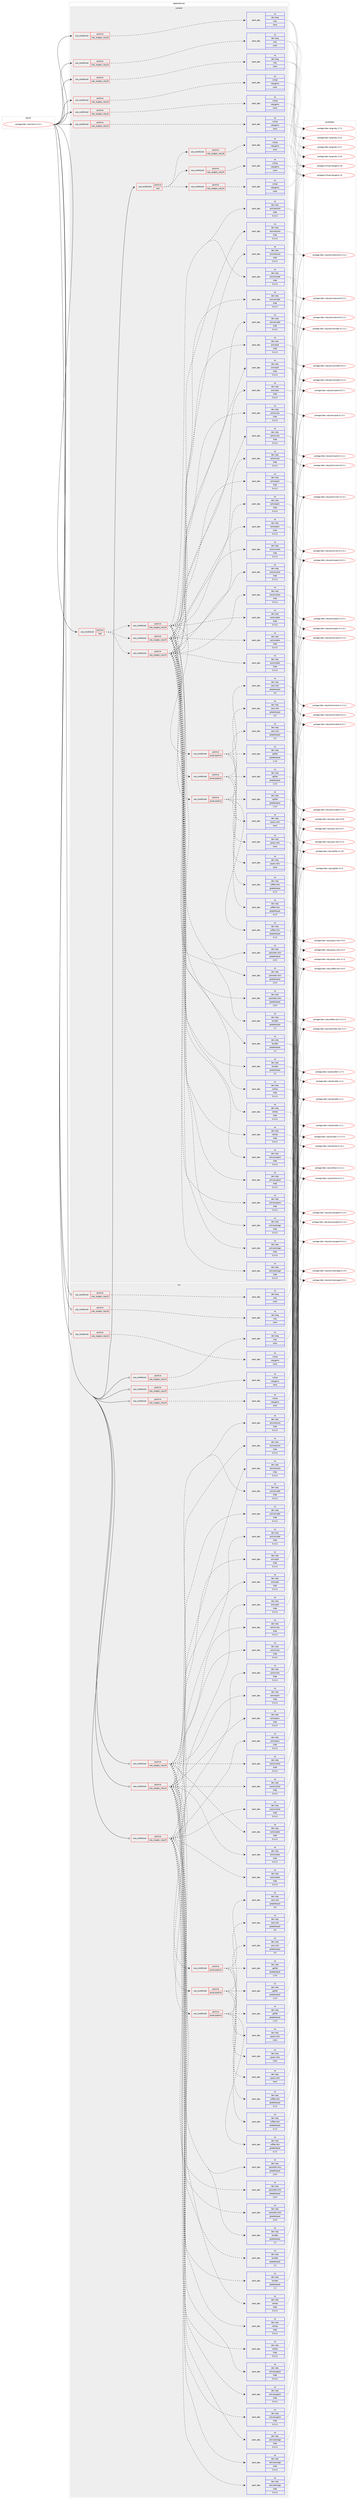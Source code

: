 digraph prolog {

# *************
# Graph options
# *************

newrank=true;
concentrate=true;
compound=true;
graph [rankdir=LR,fontname=Helvetica,fontsize=10,ranksep=1.5];#, ranksep=2.5, nodesep=0.2];
edge  [arrowhead=vee];
node  [fontname=Helvetica,fontsize=10];

# **********
# The ebuild
# **********

subgraph cluster_leftcol {
color=gray;
label=<<i>ebuild</i>>;
id [label="portage://dev-ruby/rails-5.2.4.1", color=red, width=4, href="../dev-ruby/rails-5.2.4.1.svg"];
}

# ****************
# The dependencies
# ****************

subgraph cluster_midcol {
color=gray;
label=<<i>dependencies</i>>;
subgraph cluster_compile {
fillcolor="#eeeeee";
style=filled;
label=<<i>compile</i>>;
subgraph cond77112 {
dependency336165 [label=<<TABLE BORDER="0" CELLBORDER="1" CELLSPACING="0" CELLPADDING="4"><TR><TD ROWSPAN="3" CELLPADDING="10">use_conditional</TD></TR><TR><TD>positive</TD></TR><TR><TD>ruby_targets_ruby24</TD></TR></TABLE>>, shape=none, color=red];
subgraph pack254306 {
dependency336166 [label=<<TABLE BORDER="0" CELLBORDER="1" CELLSPACING="0" CELLPADDING="4" WIDTH="220"><TR><TD ROWSPAN="6" CELLPADDING="30">pack_dep</TD></TR><TR><TD WIDTH="110">no</TD></TR><TR><TD>dev-lang</TD></TR><TR><TD>ruby</TD></TR><TR><TD>none</TD></TR><TR><TD></TD></TR></TABLE>>, shape=none, color=blue];
}
dependency336165:e -> dependency336166:w [weight=20,style="dashed",arrowhead="vee"];
}
id:e -> dependency336165:w [weight=20,style="solid",arrowhead="vee"];
subgraph cond77113 {
dependency336167 [label=<<TABLE BORDER="0" CELLBORDER="1" CELLSPACING="0" CELLPADDING="4"><TR><TD ROWSPAN="3" CELLPADDING="10">use_conditional</TD></TR><TR><TD>positive</TD></TR><TR><TD>ruby_targets_ruby24</TD></TR></TABLE>>, shape=none, color=red];
subgraph pack254307 {
dependency336168 [label=<<TABLE BORDER="0" CELLBORDER="1" CELLSPACING="0" CELLPADDING="4" WIDTH="220"><TR><TD ROWSPAN="6" CELLPADDING="30">pack_dep</TD></TR><TR><TD WIDTH="110">no</TD></TR><TR><TD>virtual</TD></TR><TR><TD>rubygems</TD></TR><TR><TD>none</TD></TR><TR><TD></TD></TR></TABLE>>, shape=none, color=blue];
}
dependency336167:e -> dependency336168:w [weight=20,style="dashed",arrowhead="vee"];
}
id:e -> dependency336167:w [weight=20,style="solid",arrowhead="vee"];
subgraph cond77114 {
dependency336169 [label=<<TABLE BORDER="0" CELLBORDER="1" CELLSPACING="0" CELLPADDING="4"><TR><TD ROWSPAN="3" CELLPADDING="10">use_conditional</TD></TR><TR><TD>positive</TD></TR><TR><TD>ruby_targets_ruby25</TD></TR></TABLE>>, shape=none, color=red];
subgraph pack254308 {
dependency336170 [label=<<TABLE BORDER="0" CELLBORDER="1" CELLSPACING="0" CELLPADDING="4" WIDTH="220"><TR><TD ROWSPAN="6" CELLPADDING="30">pack_dep</TD></TR><TR><TD WIDTH="110">no</TD></TR><TR><TD>dev-lang</TD></TR><TR><TD>ruby</TD></TR><TR><TD>none</TD></TR><TR><TD></TD></TR></TABLE>>, shape=none, color=blue];
}
dependency336169:e -> dependency336170:w [weight=20,style="dashed",arrowhead="vee"];
}
id:e -> dependency336169:w [weight=20,style="solid",arrowhead="vee"];
subgraph cond77115 {
dependency336171 [label=<<TABLE BORDER="0" CELLBORDER="1" CELLSPACING="0" CELLPADDING="4"><TR><TD ROWSPAN="3" CELLPADDING="10">use_conditional</TD></TR><TR><TD>positive</TD></TR><TR><TD>ruby_targets_ruby25</TD></TR></TABLE>>, shape=none, color=red];
subgraph pack254309 {
dependency336172 [label=<<TABLE BORDER="0" CELLBORDER="1" CELLSPACING="0" CELLPADDING="4" WIDTH="220"><TR><TD ROWSPAN="6" CELLPADDING="30">pack_dep</TD></TR><TR><TD WIDTH="110">no</TD></TR><TR><TD>virtual</TD></TR><TR><TD>rubygems</TD></TR><TR><TD>none</TD></TR><TR><TD></TD></TR></TABLE>>, shape=none, color=blue];
}
dependency336171:e -> dependency336172:w [weight=20,style="dashed",arrowhead="vee"];
}
id:e -> dependency336171:w [weight=20,style="solid",arrowhead="vee"];
subgraph cond77116 {
dependency336173 [label=<<TABLE BORDER="0" CELLBORDER="1" CELLSPACING="0" CELLPADDING="4"><TR><TD ROWSPAN="3" CELLPADDING="10">use_conditional</TD></TR><TR><TD>positive</TD></TR><TR><TD>ruby_targets_ruby26</TD></TR></TABLE>>, shape=none, color=red];
subgraph pack254310 {
dependency336174 [label=<<TABLE BORDER="0" CELLBORDER="1" CELLSPACING="0" CELLPADDING="4" WIDTH="220"><TR><TD ROWSPAN="6" CELLPADDING="30">pack_dep</TD></TR><TR><TD WIDTH="110">no</TD></TR><TR><TD>dev-lang</TD></TR><TR><TD>ruby</TD></TR><TR><TD>none</TD></TR><TR><TD></TD></TR></TABLE>>, shape=none, color=blue];
}
dependency336173:e -> dependency336174:w [weight=20,style="dashed",arrowhead="vee"];
}
id:e -> dependency336173:w [weight=20,style="solid",arrowhead="vee"];
subgraph cond77117 {
dependency336175 [label=<<TABLE BORDER="0" CELLBORDER="1" CELLSPACING="0" CELLPADDING="4"><TR><TD ROWSPAN="3" CELLPADDING="10">use_conditional</TD></TR><TR><TD>positive</TD></TR><TR><TD>ruby_targets_ruby26</TD></TR></TABLE>>, shape=none, color=red];
subgraph pack254311 {
dependency336176 [label=<<TABLE BORDER="0" CELLBORDER="1" CELLSPACING="0" CELLPADDING="4" WIDTH="220"><TR><TD ROWSPAN="6" CELLPADDING="30">pack_dep</TD></TR><TR><TD WIDTH="110">no</TD></TR><TR><TD>virtual</TD></TR><TR><TD>rubygems</TD></TR><TR><TD>none</TD></TR><TR><TD></TD></TR></TABLE>>, shape=none, color=blue];
}
dependency336175:e -> dependency336176:w [weight=20,style="dashed",arrowhead="vee"];
}
id:e -> dependency336175:w [weight=20,style="solid",arrowhead="vee"];
subgraph cond77118 {
dependency336177 [label=<<TABLE BORDER="0" CELLBORDER="1" CELLSPACING="0" CELLPADDING="4"><TR><TD ROWSPAN="3" CELLPADDING="10">use_conditional</TD></TR><TR><TD>positive</TD></TR><TR><TD>test</TD></TR></TABLE>>, shape=none, color=red];
subgraph cond77119 {
dependency336178 [label=<<TABLE BORDER="0" CELLBORDER="1" CELLSPACING="0" CELLPADDING="4"><TR><TD ROWSPAN="3" CELLPADDING="10">use_conditional</TD></TR><TR><TD>positive</TD></TR><TR><TD>ruby_targets_ruby24</TD></TR></TABLE>>, shape=none, color=red];
subgraph pack254312 {
dependency336179 [label=<<TABLE BORDER="0" CELLBORDER="1" CELLSPACING="0" CELLPADDING="4" WIDTH="220"><TR><TD ROWSPAN="6" CELLPADDING="30">pack_dep</TD></TR><TR><TD WIDTH="110">no</TD></TR><TR><TD>dev-ruby</TD></TR><TR><TD>actioncable</TD></TR><TR><TD>tilde</TD></TR><TR><TD>5.2.4.1</TD></TR></TABLE>>, shape=none, color=blue];
}
dependency336178:e -> dependency336179:w [weight=20,style="dashed",arrowhead="vee"];
subgraph pack254313 {
dependency336180 [label=<<TABLE BORDER="0" CELLBORDER="1" CELLSPACING="0" CELLPADDING="4" WIDTH="220"><TR><TD ROWSPAN="6" CELLPADDING="30">pack_dep</TD></TR><TR><TD WIDTH="110">no</TD></TR><TR><TD>dev-ruby</TD></TR><TR><TD>actionmailer</TD></TR><TR><TD>tilde</TD></TR><TR><TD>5.2.4.1</TD></TR></TABLE>>, shape=none, color=blue];
}
dependency336178:e -> dependency336180:w [weight=20,style="dashed",arrowhead="vee"];
subgraph pack254314 {
dependency336181 [label=<<TABLE BORDER="0" CELLBORDER="1" CELLSPACING="0" CELLPADDING="4" WIDTH="220"><TR><TD ROWSPAN="6" CELLPADDING="30">pack_dep</TD></TR><TR><TD WIDTH="110">no</TD></TR><TR><TD>dev-ruby</TD></TR><TR><TD>actionpack</TD></TR><TR><TD>tilde</TD></TR><TR><TD>5.2.4.1</TD></TR></TABLE>>, shape=none, color=blue];
}
dependency336178:e -> dependency336181:w [weight=20,style="dashed",arrowhead="vee"];
subgraph pack254315 {
dependency336182 [label=<<TABLE BORDER="0" CELLBORDER="1" CELLSPACING="0" CELLPADDING="4" WIDTH="220"><TR><TD ROWSPAN="6" CELLPADDING="30">pack_dep</TD></TR><TR><TD WIDTH="110">no</TD></TR><TR><TD>dev-ruby</TD></TR><TR><TD>actionview</TD></TR><TR><TD>tilde</TD></TR><TR><TD>5.2.4.1</TD></TR></TABLE>>, shape=none, color=blue];
}
dependency336178:e -> dependency336182:w [weight=20,style="dashed",arrowhead="vee"];
subgraph pack254316 {
dependency336183 [label=<<TABLE BORDER="0" CELLBORDER="1" CELLSPACING="0" CELLPADDING="4" WIDTH="220"><TR><TD ROWSPAN="6" CELLPADDING="30">pack_dep</TD></TR><TR><TD WIDTH="110">no</TD></TR><TR><TD>dev-ruby</TD></TR><TR><TD>activejob</TD></TR><TR><TD>tilde</TD></TR><TR><TD>5.2.4.1</TD></TR></TABLE>>, shape=none, color=blue];
}
dependency336178:e -> dependency336183:w [weight=20,style="dashed",arrowhead="vee"];
subgraph pack254317 {
dependency336184 [label=<<TABLE BORDER="0" CELLBORDER="1" CELLSPACING="0" CELLPADDING="4" WIDTH="220"><TR><TD ROWSPAN="6" CELLPADDING="30">pack_dep</TD></TR><TR><TD WIDTH="110">no</TD></TR><TR><TD>dev-ruby</TD></TR><TR><TD>activemodel</TD></TR><TR><TD>tilde</TD></TR><TR><TD>5.2.4.1</TD></TR></TABLE>>, shape=none, color=blue];
}
dependency336178:e -> dependency336184:w [weight=20,style="dashed",arrowhead="vee"];
subgraph pack254318 {
dependency336185 [label=<<TABLE BORDER="0" CELLBORDER="1" CELLSPACING="0" CELLPADDING="4" WIDTH="220"><TR><TD ROWSPAN="6" CELLPADDING="30">pack_dep</TD></TR><TR><TD WIDTH="110">no</TD></TR><TR><TD>dev-ruby</TD></TR><TR><TD>activerecord</TD></TR><TR><TD>tilde</TD></TR><TR><TD>5.2.4.1</TD></TR></TABLE>>, shape=none, color=blue];
}
dependency336178:e -> dependency336185:w [weight=20,style="dashed",arrowhead="vee"];
subgraph pack254319 {
dependency336186 [label=<<TABLE BORDER="0" CELLBORDER="1" CELLSPACING="0" CELLPADDING="4" WIDTH="220"><TR><TD ROWSPAN="6" CELLPADDING="30">pack_dep</TD></TR><TR><TD WIDTH="110">no</TD></TR><TR><TD>dev-ruby</TD></TR><TR><TD>activestorage</TD></TR><TR><TD>tilde</TD></TR><TR><TD>5.2.4.1</TD></TR></TABLE>>, shape=none, color=blue];
}
dependency336178:e -> dependency336186:w [weight=20,style="dashed",arrowhead="vee"];
subgraph pack254320 {
dependency336187 [label=<<TABLE BORDER="0" CELLBORDER="1" CELLSPACING="0" CELLPADDING="4" WIDTH="220"><TR><TD ROWSPAN="6" CELLPADDING="30">pack_dep</TD></TR><TR><TD WIDTH="110">no</TD></TR><TR><TD>dev-ruby</TD></TR><TR><TD>activesupport</TD></TR><TR><TD>tilde</TD></TR><TR><TD>5.2.4.1</TD></TR></TABLE>>, shape=none, color=blue];
}
dependency336178:e -> dependency336187:w [weight=20,style="dashed",arrowhead="vee"];
subgraph pack254321 {
dependency336188 [label=<<TABLE BORDER="0" CELLBORDER="1" CELLSPACING="0" CELLPADDING="4" WIDTH="220"><TR><TD ROWSPAN="6" CELLPADDING="30">pack_dep</TD></TR><TR><TD WIDTH="110">no</TD></TR><TR><TD>dev-ruby</TD></TR><TR><TD>railties</TD></TR><TR><TD>tilde</TD></TR><TR><TD>5.2.4.1</TD></TR></TABLE>>, shape=none, color=blue];
}
dependency336178:e -> dependency336188:w [weight=20,style="dashed",arrowhead="vee"];
subgraph pack254322 {
dependency336189 [label=<<TABLE BORDER="0" CELLBORDER="1" CELLSPACING="0" CELLPADDING="4" WIDTH="220"><TR><TD ROWSPAN="6" CELLPADDING="30">pack_dep</TD></TR><TR><TD WIDTH="110">no</TD></TR><TR><TD>dev-ruby</TD></TR><TR><TD>bundler</TD></TR><TR><TD>greaterequal</TD></TR><TR><TD>1.3</TD></TR></TABLE>>, shape=none, color=blue];
}
dependency336178:e -> dependency336189:w [weight=20,style="dashed",arrowhead="vee"];
subgraph pack254323 {
dependency336190 [label=<<TABLE BORDER="0" CELLBORDER="1" CELLSPACING="0" CELLPADDING="4" WIDTH="220"><TR><TD ROWSPAN="6" CELLPADDING="30">pack_dep</TD></TR><TR><TD WIDTH="110">no</TD></TR><TR><TD>dev-ruby</TD></TR><TR><TD>sprockets-rails</TD></TR><TR><TD>greaterequal</TD></TR><TR><TD>2.0.0</TD></TR></TABLE>>, shape=none, color=blue];
}
dependency336178:e -> dependency336190:w [weight=20,style="dashed",arrowhead="vee"];
subgraph cond77120 {
dependency336191 [label=<<TABLE BORDER="0" CELLBORDER="1" CELLSPACING="0" CELLPADDING="4"><TR><TD ROWSPAN="3" CELLPADDING="10">use_conditional</TD></TR><TR><TD>positive</TD></TR><TR><TD>asset-pipeline</TD></TR></TABLE>>, shape=none, color=red];
subgraph pack254324 {
dependency336192 [label=<<TABLE BORDER="0" CELLBORDER="1" CELLSPACING="0" CELLPADDING="4" WIDTH="220"><TR><TD ROWSPAN="6" CELLPADDING="30">pack_dep</TD></TR><TR><TD WIDTH="110">no</TD></TR><TR><TD>dev-ruby</TD></TR><TR><TD>jquery-rails</TD></TR><TR><TD>none</TD></TR><TR><TD></TD></TR></TABLE>>, shape=none, color=blue];
}
dependency336191:e -> dependency336192:w [weight=20,style="dashed",arrowhead="vee"];
subgraph pack254325 {
dependency336193 [label=<<TABLE BORDER="0" CELLBORDER="1" CELLSPACING="0" CELLPADDING="4" WIDTH="220"><TR><TD ROWSPAN="6" CELLPADDING="30">pack_dep</TD></TR><TR><TD WIDTH="110">no</TD></TR><TR><TD>dev-ruby</TD></TR><TR><TD>sass-rails</TD></TR><TR><TD>greaterequal</TD></TR><TR><TD>5.0</TD></TR></TABLE>>, shape=none, color=blue];
}
dependency336191:e -> dependency336193:w [weight=20,style="dashed",arrowhead="vee"];
subgraph pack254326 {
dependency336194 [label=<<TABLE BORDER="0" CELLBORDER="1" CELLSPACING="0" CELLPADDING="4" WIDTH="220"><TR><TD ROWSPAN="6" CELLPADDING="30">pack_dep</TD></TR><TR><TD WIDTH="110">no</TD></TR><TR><TD>dev-ruby</TD></TR><TR><TD>uglifier</TD></TR><TR><TD>greaterequal</TD></TR><TR><TD>1.3.0</TD></TR></TABLE>>, shape=none, color=blue];
}
dependency336191:e -> dependency336194:w [weight=20,style="dashed",arrowhead="vee"];
subgraph pack254327 {
dependency336195 [label=<<TABLE BORDER="0" CELLBORDER="1" CELLSPACING="0" CELLPADDING="4" WIDTH="220"><TR><TD ROWSPAN="6" CELLPADDING="30">pack_dep</TD></TR><TR><TD WIDTH="110">no</TD></TR><TR><TD>dev-ruby</TD></TR><TR><TD>coffee-rails</TD></TR><TR><TD>greaterequal</TD></TR><TR><TD>4.1.0</TD></TR></TABLE>>, shape=none, color=blue];
}
dependency336191:e -> dependency336195:w [weight=20,style="dashed",arrowhead="vee"];
}
dependency336178:e -> dependency336191:w [weight=20,style="dashed",arrowhead="vee"];
}
dependency336177:e -> dependency336178:w [weight=20,style="dashed",arrowhead="vee"];
subgraph cond77121 {
dependency336196 [label=<<TABLE BORDER="0" CELLBORDER="1" CELLSPACING="0" CELLPADDING="4"><TR><TD ROWSPAN="3" CELLPADDING="10">use_conditional</TD></TR><TR><TD>positive</TD></TR><TR><TD>ruby_targets_ruby25</TD></TR></TABLE>>, shape=none, color=red];
subgraph pack254328 {
dependency336197 [label=<<TABLE BORDER="0" CELLBORDER="1" CELLSPACING="0" CELLPADDING="4" WIDTH="220"><TR><TD ROWSPAN="6" CELLPADDING="30">pack_dep</TD></TR><TR><TD WIDTH="110">no</TD></TR><TR><TD>dev-ruby</TD></TR><TR><TD>actioncable</TD></TR><TR><TD>tilde</TD></TR><TR><TD>5.2.4.1</TD></TR></TABLE>>, shape=none, color=blue];
}
dependency336196:e -> dependency336197:w [weight=20,style="dashed",arrowhead="vee"];
subgraph pack254329 {
dependency336198 [label=<<TABLE BORDER="0" CELLBORDER="1" CELLSPACING="0" CELLPADDING="4" WIDTH="220"><TR><TD ROWSPAN="6" CELLPADDING="30">pack_dep</TD></TR><TR><TD WIDTH="110">no</TD></TR><TR><TD>dev-ruby</TD></TR><TR><TD>actionmailer</TD></TR><TR><TD>tilde</TD></TR><TR><TD>5.2.4.1</TD></TR></TABLE>>, shape=none, color=blue];
}
dependency336196:e -> dependency336198:w [weight=20,style="dashed",arrowhead="vee"];
subgraph pack254330 {
dependency336199 [label=<<TABLE BORDER="0" CELLBORDER="1" CELLSPACING="0" CELLPADDING="4" WIDTH="220"><TR><TD ROWSPAN="6" CELLPADDING="30">pack_dep</TD></TR><TR><TD WIDTH="110">no</TD></TR><TR><TD>dev-ruby</TD></TR><TR><TD>actionpack</TD></TR><TR><TD>tilde</TD></TR><TR><TD>5.2.4.1</TD></TR></TABLE>>, shape=none, color=blue];
}
dependency336196:e -> dependency336199:w [weight=20,style="dashed",arrowhead="vee"];
subgraph pack254331 {
dependency336200 [label=<<TABLE BORDER="0" CELLBORDER="1" CELLSPACING="0" CELLPADDING="4" WIDTH="220"><TR><TD ROWSPAN="6" CELLPADDING="30">pack_dep</TD></TR><TR><TD WIDTH="110">no</TD></TR><TR><TD>dev-ruby</TD></TR><TR><TD>actionview</TD></TR><TR><TD>tilde</TD></TR><TR><TD>5.2.4.1</TD></TR></TABLE>>, shape=none, color=blue];
}
dependency336196:e -> dependency336200:w [weight=20,style="dashed",arrowhead="vee"];
subgraph pack254332 {
dependency336201 [label=<<TABLE BORDER="0" CELLBORDER="1" CELLSPACING="0" CELLPADDING="4" WIDTH="220"><TR><TD ROWSPAN="6" CELLPADDING="30">pack_dep</TD></TR><TR><TD WIDTH="110">no</TD></TR><TR><TD>dev-ruby</TD></TR><TR><TD>activejob</TD></TR><TR><TD>tilde</TD></TR><TR><TD>5.2.4.1</TD></TR></TABLE>>, shape=none, color=blue];
}
dependency336196:e -> dependency336201:w [weight=20,style="dashed",arrowhead="vee"];
subgraph pack254333 {
dependency336202 [label=<<TABLE BORDER="0" CELLBORDER="1" CELLSPACING="0" CELLPADDING="4" WIDTH="220"><TR><TD ROWSPAN="6" CELLPADDING="30">pack_dep</TD></TR><TR><TD WIDTH="110">no</TD></TR><TR><TD>dev-ruby</TD></TR><TR><TD>activemodel</TD></TR><TR><TD>tilde</TD></TR><TR><TD>5.2.4.1</TD></TR></TABLE>>, shape=none, color=blue];
}
dependency336196:e -> dependency336202:w [weight=20,style="dashed",arrowhead="vee"];
subgraph pack254334 {
dependency336203 [label=<<TABLE BORDER="0" CELLBORDER="1" CELLSPACING="0" CELLPADDING="4" WIDTH="220"><TR><TD ROWSPAN="6" CELLPADDING="30">pack_dep</TD></TR><TR><TD WIDTH="110">no</TD></TR><TR><TD>dev-ruby</TD></TR><TR><TD>activerecord</TD></TR><TR><TD>tilde</TD></TR><TR><TD>5.2.4.1</TD></TR></TABLE>>, shape=none, color=blue];
}
dependency336196:e -> dependency336203:w [weight=20,style="dashed",arrowhead="vee"];
subgraph pack254335 {
dependency336204 [label=<<TABLE BORDER="0" CELLBORDER="1" CELLSPACING="0" CELLPADDING="4" WIDTH="220"><TR><TD ROWSPAN="6" CELLPADDING="30">pack_dep</TD></TR><TR><TD WIDTH="110">no</TD></TR><TR><TD>dev-ruby</TD></TR><TR><TD>activestorage</TD></TR><TR><TD>tilde</TD></TR><TR><TD>5.2.4.1</TD></TR></TABLE>>, shape=none, color=blue];
}
dependency336196:e -> dependency336204:w [weight=20,style="dashed",arrowhead="vee"];
subgraph pack254336 {
dependency336205 [label=<<TABLE BORDER="0" CELLBORDER="1" CELLSPACING="0" CELLPADDING="4" WIDTH="220"><TR><TD ROWSPAN="6" CELLPADDING="30">pack_dep</TD></TR><TR><TD WIDTH="110">no</TD></TR><TR><TD>dev-ruby</TD></TR><TR><TD>activesupport</TD></TR><TR><TD>tilde</TD></TR><TR><TD>5.2.4.1</TD></TR></TABLE>>, shape=none, color=blue];
}
dependency336196:e -> dependency336205:w [weight=20,style="dashed",arrowhead="vee"];
subgraph pack254337 {
dependency336206 [label=<<TABLE BORDER="0" CELLBORDER="1" CELLSPACING="0" CELLPADDING="4" WIDTH="220"><TR><TD ROWSPAN="6" CELLPADDING="30">pack_dep</TD></TR><TR><TD WIDTH="110">no</TD></TR><TR><TD>dev-ruby</TD></TR><TR><TD>railties</TD></TR><TR><TD>tilde</TD></TR><TR><TD>5.2.4.1</TD></TR></TABLE>>, shape=none, color=blue];
}
dependency336196:e -> dependency336206:w [weight=20,style="dashed",arrowhead="vee"];
subgraph pack254338 {
dependency336207 [label=<<TABLE BORDER="0" CELLBORDER="1" CELLSPACING="0" CELLPADDING="4" WIDTH="220"><TR><TD ROWSPAN="6" CELLPADDING="30">pack_dep</TD></TR><TR><TD WIDTH="110">no</TD></TR><TR><TD>dev-ruby</TD></TR><TR><TD>bundler</TD></TR><TR><TD>greaterequal</TD></TR><TR><TD>1.3</TD></TR></TABLE>>, shape=none, color=blue];
}
dependency336196:e -> dependency336207:w [weight=20,style="dashed",arrowhead="vee"];
subgraph pack254339 {
dependency336208 [label=<<TABLE BORDER="0" CELLBORDER="1" CELLSPACING="0" CELLPADDING="4" WIDTH="220"><TR><TD ROWSPAN="6" CELLPADDING="30">pack_dep</TD></TR><TR><TD WIDTH="110">no</TD></TR><TR><TD>dev-ruby</TD></TR><TR><TD>sprockets-rails</TD></TR><TR><TD>greaterequal</TD></TR><TR><TD>2.0.0</TD></TR></TABLE>>, shape=none, color=blue];
}
dependency336196:e -> dependency336208:w [weight=20,style="dashed",arrowhead="vee"];
subgraph cond77122 {
dependency336209 [label=<<TABLE BORDER="0" CELLBORDER="1" CELLSPACING="0" CELLPADDING="4"><TR><TD ROWSPAN="3" CELLPADDING="10">use_conditional</TD></TR><TR><TD>positive</TD></TR><TR><TD>asset-pipeline</TD></TR></TABLE>>, shape=none, color=red];
subgraph pack254340 {
dependency336210 [label=<<TABLE BORDER="0" CELLBORDER="1" CELLSPACING="0" CELLPADDING="4" WIDTH="220"><TR><TD ROWSPAN="6" CELLPADDING="30">pack_dep</TD></TR><TR><TD WIDTH="110">no</TD></TR><TR><TD>dev-ruby</TD></TR><TR><TD>jquery-rails</TD></TR><TR><TD>none</TD></TR><TR><TD></TD></TR></TABLE>>, shape=none, color=blue];
}
dependency336209:e -> dependency336210:w [weight=20,style="dashed",arrowhead="vee"];
subgraph pack254341 {
dependency336211 [label=<<TABLE BORDER="0" CELLBORDER="1" CELLSPACING="0" CELLPADDING="4" WIDTH="220"><TR><TD ROWSPAN="6" CELLPADDING="30">pack_dep</TD></TR><TR><TD WIDTH="110">no</TD></TR><TR><TD>dev-ruby</TD></TR><TR><TD>sass-rails</TD></TR><TR><TD>greaterequal</TD></TR><TR><TD>5.0</TD></TR></TABLE>>, shape=none, color=blue];
}
dependency336209:e -> dependency336211:w [weight=20,style="dashed",arrowhead="vee"];
subgraph pack254342 {
dependency336212 [label=<<TABLE BORDER="0" CELLBORDER="1" CELLSPACING="0" CELLPADDING="4" WIDTH="220"><TR><TD ROWSPAN="6" CELLPADDING="30">pack_dep</TD></TR><TR><TD WIDTH="110">no</TD></TR><TR><TD>dev-ruby</TD></TR><TR><TD>uglifier</TD></TR><TR><TD>greaterequal</TD></TR><TR><TD>1.3.0</TD></TR></TABLE>>, shape=none, color=blue];
}
dependency336209:e -> dependency336212:w [weight=20,style="dashed",arrowhead="vee"];
subgraph pack254343 {
dependency336213 [label=<<TABLE BORDER="0" CELLBORDER="1" CELLSPACING="0" CELLPADDING="4" WIDTH="220"><TR><TD ROWSPAN="6" CELLPADDING="30">pack_dep</TD></TR><TR><TD WIDTH="110">no</TD></TR><TR><TD>dev-ruby</TD></TR><TR><TD>coffee-rails</TD></TR><TR><TD>greaterequal</TD></TR><TR><TD>4.1.0</TD></TR></TABLE>>, shape=none, color=blue];
}
dependency336209:e -> dependency336213:w [weight=20,style="dashed",arrowhead="vee"];
}
dependency336196:e -> dependency336209:w [weight=20,style="dashed",arrowhead="vee"];
}
dependency336177:e -> dependency336196:w [weight=20,style="dashed",arrowhead="vee"];
subgraph cond77123 {
dependency336214 [label=<<TABLE BORDER="0" CELLBORDER="1" CELLSPACING="0" CELLPADDING="4"><TR><TD ROWSPAN="3" CELLPADDING="10">use_conditional</TD></TR><TR><TD>positive</TD></TR><TR><TD>ruby_targets_ruby26</TD></TR></TABLE>>, shape=none, color=red];
subgraph pack254344 {
dependency336215 [label=<<TABLE BORDER="0" CELLBORDER="1" CELLSPACING="0" CELLPADDING="4" WIDTH="220"><TR><TD ROWSPAN="6" CELLPADDING="30">pack_dep</TD></TR><TR><TD WIDTH="110">no</TD></TR><TR><TD>dev-ruby</TD></TR><TR><TD>actioncable</TD></TR><TR><TD>tilde</TD></TR><TR><TD>5.2.4.1</TD></TR></TABLE>>, shape=none, color=blue];
}
dependency336214:e -> dependency336215:w [weight=20,style="dashed",arrowhead="vee"];
subgraph pack254345 {
dependency336216 [label=<<TABLE BORDER="0" CELLBORDER="1" CELLSPACING="0" CELLPADDING="4" WIDTH="220"><TR><TD ROWSPAN="6" CELLPADDING="30">pack_dep</TD></TR><TR><TD WIDTH="110">no</TD></TR><TR><TD>dev-ruby</TD></TR><TR><TD>actionmailer</TD></TR><TR><TD>tilde</TD></TR><TR><TD>5.2.4.1</TD></TR></TABLE>>, shape=none, color=blue];
}
dependency336214:e -> dependency336216:w [weight=20,style="dashed",arrowhead="vee"];
subgraph pack254346 {
dependency336217 [label=<<TABLE BORDER="0" CELLBORDER="1" CELLSPACING="0" CELLPADDING="4" WIDTH="220"><TR><TD ROWSPAN="6" CELLPADDING="30">pack_dep</TD></TR><TR><TD WIDTH="110">no</TD></TR><TR><TD>dev-ruby</TD></TR><TR><TD>actionpack</TD></TR><TR><TD>tilde</TD></TR><TR><TD>5.2.4.1</TD></TR></TABLE>>, shape=none, color=blue];
}
dependency336214:e -> dependency336217:w [weight=20,style="dashed",arrowhead="vee"];
subgraph pack254347 {
dependency336218 [label=<<TABLE BORDER="0" CELLBORDER="1" CELLSPACING="0" CELLPADDING="4" WIDTH="220"><TR><TD ROWSPAN="6" CELLPADDING="30">pack_dep</TD></TR><TR><TD WIDTH="110">no</TD></TR><TR><TD>dev-ruby</TD></TR><TR><TD>actionview</TD></TR><TR><TD>tilde</TD></TR><TR><TD>5.2.4.1</TD></TR></TABLE>>, shape=none, color=blue];
}
dependency336214:e -> dependency336218:w [weight=20,style="dashed",arrowhead="vee"];
subgraph pack254348 {
dependency336219 [label=<<TABLE BORDER="0" CELLBORDER="1" CELLSPACING="0" CELLPADDING="4" WIDTH="220"><TR><TD ROWSPAN="6" CELLPADDING="30">pack_dep</TD></TR><TR><TD WIDTH="110">no</TD></TR><TR><TD>dev-ruby</TD></TR><TR><TD>activejob</TD></TR><TR><TD>tilde</TD></TR><TR><TD>5.2.4.1</TD></TR></TABLE>>, shape=none, color=blue];
}
dependency336214:e -> dependency336219:w [weight=20,style="dashed",arrowhead="vee"];
subgraph pack254349 {
dependency336220 [label=<<TABLE BORDER="0" CELLBORDER="1" CELLSPACING="0" CELLPADDING="4" WIDTH="220"><TR><TD ROWSPAN="6" CELLPADDING="30">pack_dep</TD></TR><TR><TD WIDTH="110">no</TD></TR><TR><TD>dev-ruby</TD></TR><TR><TD>activemodel</TD></TR><TR><TD>tilde</TD></TR><TR><TD>5.2.4.1</TD></TR></TABLE>>, shape=none, color=blue];
}
dependency336214:e -> dependency336220:w [weight=20,style="dashed",arrowhead="vee"];
subgraph pack254350 {
dependency336221 [label=<<TABLE BORDER="0" CELLBORDER="1" CELLSPACING="0" CELLPADDING="4" WIDTH="220"><TR><TD ROWSPAN="6" CELLPADDING="30">pack_dep</TD></TR><TR><TD WIDTH="110">no</TD></TR><TR><TD>dev-ruby</TD></TR><TR><TD>activerecord</TD></TR><TR><TD>tilde</TD></TR><TR><TD>5.2.4.1</TD></TR></TABLE>>, shape=none, color=blue];
}
dependency336214:e -> dependency336221:w [weight=20,style="dashed",arrowhead="vee"];
subgraph pack254351 {
dependency336222 [label=<<TABLE BORDER="0" CELLBORDER="1" CELLSPACING="0" CELLPADDING="4" WIDTH="220"><TR><TD ROWSPAN="6" CELLPADDING="30">pack_dep</TD></TR><TR><TD WIDTH="110">no</TD></TR><TR><TD>dev-ruby</TD></TR><TR><TD>activestorage</TD></TR><TR><TD>tilde</TD></TR><TR><TD>5.2.4.1</TD></TR></TABLE>>, shape=none, color=blue];
}
dependency336214:e -> dependency336222:w [weight=20,style="dashed",arrowhead="vee"];
subgraph pack254352 {
dependency336223 [label=<<TABLE BORDER="0" CELLBORDER="1" CELLSPACING="0" CELLPADDING="4" WIDTH="220"><TR><TD ROWSPAN="6" CELLPADDING="30">pack_dep</TD></TR><TR><TD WIDTH="110">no</TD></TR><TR><TD>dev-ruby</TD></TR><TR><TD>activesupport</TD></TR><TR><TD>tilde</TD></TR><TR><TD>5.2.4.1</TD></TR></TABLE>>, shape=none, color=blue];
}
dependency336214:e -> dependency336223:w [weight=20,style="dashed",arrowhead="vee"];
subgraph pack254353 {
dependency336224 [label=<<TABLE BORDER="0" CELLBORDER="1" CELLSPACING="0" CELLPADDING="4" WIDTH="220"><TR><TD ROWSPAN="6" CELLPADDING="30">pack_dep</TD></TR><TR><TD WIDTH="110">no</TD></TR><TR><TD>dev-ruby</TD></TR><TR><TD>railties</TD></TR><TR><TD>tilde</TD></TR><TR><TD>5.2.4.1</TD></TR></TABLE>>, shape=none, color=blue];
}
dependency336214:e -> dependency336224:w [weight=20,style="dashed",arrowhead="vee"];
subgraph pack254354 {
dependency336225 [label=<<TABLE BORDER="0" CELLBORDER="1" CELLSPACING="0" CELLPADDING="4" WIDTH="220"><TR><TD ROWSPAN="6" CELLPADDING="30">pack_dep</TD></TR><TR><TD WIDTH="110">no</TD></TR><TR><TD>dev-ruby</TD></TR><TR><TD>bundler</TD></TR><TR><TD>greaterequal</TD></TR><TR><TD>1.3</TD></TR></TABLE>>, shape=none, color=blue];
}
dependency336214:e -> dependency336225:w [weight=20,style="dashed",arrowhead="vee"];
subgraph pack254355 {
dependency336226 [label=<<TABLE BORDER="0" CELLBORDER="1" CELLSPACING="0" CELLPADDING="4" WIDTH="220"><TR><TD ROWSPAN="6" CELLPADDING="30">pack_dep</TD></TR><TR><TD WIDTH="110">no</TD></TR><TR><TD>dev-ruby</TD></TR><TR><TD>sprockets-rails</TD></TR><TR><TD>greaterequal</TD></TR><TR><TD>2.0.0</TD></TR></TABLE>>, shape=none, color=blue];
}
dependency336214:e -> dependency336226:w [weight=20,style="dashed",arrowhead="vee"];
subgraph cond77124 {
dependency336227 [label=<<TABLE BORDER="0" CELLBORDER="1" CELLSPACING="0" CELLPADDING="4"><TR><TD ROWSPAN="3" CELLPADDING="10">use_conditional</TD></TR><TR><TD>positive</TD></TR><TR><TD>asset-pipeline</TD></TR></TABLE>>, shape=none, color=red];
subgraph pack254356 {
dependency336228 [label=<<TABLE BORDER="0" CELLBORDER="1" CELLSPACING="0" CELLPADDING="4" WIDTH="220"><TR><TD ROWSPAN="6" CELLPADDING="30">pack_dep</TD></TR><TR><TD WIDTH="110">no</TD></TR><TR><TD>dev-ruby</TD></TR><TR><TD>jquery-rails</TD></TR><TR><TD>none</TD></TR><TR><TD></TD></TR></TABLE>>, shape=none, color=blue];
}
dependency336227:e -> dependency336228:w [weight=20,style="dashed",arrowhead="vee"];
subgraph pack254357 {
dependency336229 [label=<<TABLE BORDER="0" CELLBORDER="1" CELLSPACING="0" CELLPADDING="4" WIDTH="220"><TR><TD ROWSPAN="6" CELLPADDING="30">pack_dep</TD></TR><TR><TD WIDTH="110">no</TD></TR><TR><TD>dev-ruby</TD></TR><TR><TD>sass-rails</TD></TR><TR><TD>greaterequal</TD></TR><TR><TD>5.0</TD></TR></TABLE>>, shape=none, color=blue];
}
dependency336227:e -> dependency336229:w [weight=20,style="dashed",arrowhead="vee"];
subgraph pack254358 {
dependency336230 [label=<<TABLE BORDER="0" CELLBORDER="1" CELLSPACING="0" CELLPADDING="4" WIDTH="220"><TR><TD ROWSPAN="6" CELLPADDING="30">pack_dep</TD></TR><TR><TD WIDTH="110">no</TD></TR><TR><TD>dev-ruby</TD></TR><TR><TD>uglifier</TD></TR><TR><TD>greaterequal</TD></TR><TR><TD>1.3.0</TD></TR></TABLE>>, shape=none, color=blue];
}
dependency336227:e -> dependency336230:w [weight=20,style="dashed",arrowhead="vee"];
subgraph pack254359 {
dependency336231 [label=<<TABLE BORDER="0" CELLBORDER="1" CELLSPACING="0" CELLPADDING="4" WIDTH="220"><TR><TD ROWSPAN="6" CELLPADDING="30">pack_dep</TD></TR><TR><TD WIDTH="110">no</TD></TR><TR><TD>dev-ruby</TD></TR><TR><TD>coffee-rails</TD></TR><TR><TD>greaterequal</TD></TR><TR><TD>4.1.0</TD></TR></TABLE>>, shape=none, color=blue];
}
dependency336227:e -> dependency336231:w [weight=20,style="dashed",arrowhead="vee"];
}
dependency336214:e -> dependency336227:w [weight=20,style="dashed",arrowhead="vee"];
}
dependency336177:e -> dependency336214:w [weight=20,style="dashed",arrowhead="vee"];
}
id:e -> dependency336177:w [weight=20,style="solid",arrowhead="vee"];
subgraph cond77125 {
dependency336232 [label=<<TABLE BORDER="0" CELLBORDER="1" CELLSPACING="0" CELLPADDING="4"><TR><TD ROWSPAN="3" CELLPADDING="10">use_conditional</TD></TR><TR><TD>positive</TD></TR><TR><TD>test</TD></TR></TABLE>>, shape=none, color=red];
subgraph cond77126 {
dependency336233 [label=<<TABLE BORDER="0" CELLBORDER="1" CELLSPACING="0" CELLPADDING="4"><TR><TD ROWSPAN="3" CELLPADDING="10">use_conditional</TD></TR><TR><TD>positive</TD></TR><TR><TD>ruby_targets_ruby24</TD></TR></TABLE>>, shape=none, color=red];
subgraph pack254360 {
dependency336234 [label=<<TABLE BORDER="0" CELLBORDER="1" CELLSPACING="0" CELLPADDING="4" WIDTH="220"><TR><TD ROWSPAN="6" CELLPADDING="30">pack_dep</TD></TR><TR><TD WIDTH="110">no</TD></TR><TR><TD>virtual</TD></TR><TR><TD>rubygems</TD></TR><TR><TD>none</TD></TR><TR><TD></TD></TR></TABLE>>, shape=none, color=blue];
}
dependency336233:e -> dependency336234:w [weight=20,style="dashed",arrowhead="vee"];
}
dependency336232:e -> dependency336233:w [weight=20,style="dashed",arrowhead="vee"];
subgraph cond77127 {
dependency336235 [label=<<TABLE BORDER="0" CELLBORDER="1" CELLSPACING="0" CELLPADDING="4"><TR><TD ROWSPAN="3" CELLPADDING="10">use_conditional</TD></TR><TR><TD>positive</TD></TR><TR><TD>ruby_targets_ruby25</TD></TR></TABLE>>, shape=none, color=red];
subgraph pack254361 {
dependency336236 [label=<<TABLE BORDER="0" CELLBORDER="1" CELLSPACING="0" CELLPADDING="4" WIDTH="220"><TR><TD ROWSPAN="6" CELLPADDING="30">pack_dep</TD></TR><TR><TD WIDTH="110">no</TD></TR><TR><TD>virtual</TD></TR><TR><TD>rubygems</TD></TR><TR><TD>none</TD></TR><TR><TD></TD></TR></TABLE>>, shape=none, color=blue];
}
dependency336235:e -> dependency336236:w [weight=20,style="dashed",arrowhead="vee"];
}
dependency336232:e -> dependency336235:w [weight=20,style="dashed",arrowhead="vee"];
subgraph cond77128 {
dependency336237 [label=<<TABLE BORDER="0" CELLBORDER="1" CELLSPACING="0" CELLPADDING="4"><TR><TD ROWSPAN="3" CELLPADDING="10">use_conditional</TD></TR><TR><TD>positive</TD></TR><TR><TD>ruby_targets_ruby26</TD></TR></TABLE>>, shape=none, color=red];
subgraph pack254362 {
dependency336238 [label=<<TABLE BORDER="0" CELLBORDER="1" CELLSPACING="0" CELLPADDING="4" WIDTH="220"><TR><TD ROWSPAN="6" CELLPADDING="30">pack_dep</TD></TR><TR><TD WIDTH="110">no</TD></TR><TR><TD>virtual</TD></TR><TR><TD>rubygems</TD></TR><TR><TD>none</TD></TR><TR><TD></TD></TR></TABLE>>, shape=none, color=blue];
}
dependency336237:e -> dependency336238:w [weight=20,style="dashed",arrowhead="vee"];
}
dependency336232:e -> dependency336237:w [weight=20,style="dashed",arrowhead="vee"];
}
id:e -> dependency336232:w [weight=20,style="solid",arrowhead="vee"];
}
subgraph cluster_compileandrun {
fillcolor="#eeeeee";
style=filled;
label=<<i>compile and run</i>>;
}
subgraph cluster_run {
fillcolor="#eeeeee";
style=filled;
label=<<i>run</i>>;
subgraph cond77129 {
dependency336239 [label=<<TABLE BORDER="0" CELLBORDER="1" CELLSPACING="0" CELLPADDING="4"><TR><TD ROWSPAN="3" CELLPADDING="10">use_conditional</TD></TR><TR><TD>positive</TD></TR><TR><TD>ruby_targets_ruby24</TD></TR></TABLE>>, shape=none, color=red];
subgraph pack254363 {
dependency336240 [label=<<TABLE BORDER="0" CELLBORDER="1" CELLSPACING="0" CELLPADDING="4" WIDTH="220"><TR><TD ROWSPAN="6" CELLPADDING="30">pack_dep</TD></TR><TR><TD WIDTH="110">no</TD></TR><TR><TD>dev-lang</TD></TR><TR><TD>ruby</TD></TR><TR><TD>none</TD></TR><TR><TD></TD></TR></TABLE>>, shape=none, color=blue];
}
dependency336239:e -> dependency336240:w [weight=20,style="dashed",arrowhead="vee"];
}
id:e -> dependency336239:w [weight=20,style="solid",arrowhead="odot"];
subgraph cond77130 {
dependency336241 [label=<<TABLE BORDER="0" CELLBORDER="1" CELLSPACING="0" CELLPADDING="4"><TR><TD ROWSPAN="3" CELLPADDING="10">use_conditional</TD></TR><TR><TD>positive</TD></TR><TR><TD>ruby_targets_ruby24</TD></TR></TABLE>>, shape=none, color=red];
subgraph pack254364 {
dependency336242 [label=<<TABLE BORDER="0" CELLBORDER="1" CELLSPACING="0" CELLPADDING="4" WIDTH="220"><TR><TD ROWSPAN="6" CELLPADDING="30">pack_dep</TD></TR><TR><TD WIDTH="110">no</TD></TR><TR><TD>dev-ruby</TD></TR><TR><TD>actioncable</TD></TR><TR><TD>tilde</TD></TR><TR><TD>5.2.4.1</TD></TR></TABLE>>, shape=none, color=blue];
}
dependency336241:e -> dependency336242:w [weight=20,style="dashed",arrowhead="vee"];
subgraph pack254365 {
dependency336243 [label=<<TABLE BORDER="0" CELLBORDER="1" CELLSPACING="0" CELLPADDING="4" WIDTH="220"><TR><TD ROWSPAN="6" CELLPADDING="30">pack_dep</TD></TR><TR><TD WIDTH="110">no</TD></TR><TR><TD>dev-ruby</TD></TR><TR><TD>actionmailer</TD></TR><TR><TD>tilde</TD></TR><TR><TD>5.2.4.1</TD></TR></TABLE>>, shape=none, color=blue];
}
dependency336241:e -> dependency336243:w [weight=20,style="dashed",arrowhead="vee"];
subgraph pack254366 {
dependency336244 [label=<<TABLE BORDER="0" CELLBORDER="1" CELLSPACING="0" CELLPADDING="4" WIDTH="220"><TR><TD ROWSPAN="6" CELLPADDING="30">pack_dep</TD></TR><TR><TD WIDTH="110">no</TD></TR><TR><TD>dev-ruby</TD></TR><TR><TD>actionpack</TD></TR><TR><TD>tilde</TD></TR><TR><TD>5.2.4.1</TD></TR></TABLE>>, shape=none, color=blue];
}
dependency336241:e -> dependency336244:w [weight=20,style="dashed",arrowhead="vee"];
subgraph pack254367 {
dependency336245 [label=<<TABLE BORDER="0" CELLBORDER="1" CELLSPACING="0" CELLPADDING="4" WIDTH="220"><TR><TD ROWSPAN="6" CELLPADDING="30">pack_dep</TD></TR><TR><TD WIDTH="110">no</TD></TR><TR><TD>dev-ruby</TD></TR><TR><TD>actionview</TD></TR><TR><TD>tilde</TD></TR><TR><TD>5.2.4.1</TD></TR></TABLE>>, shape=none, color=blue];
}
dependency336241:e -> dependency336245:w [weight=20,style="dashed",arrowhead="vee"];
subgraph pack254368 {
dependency336246 [label=<<TABLE BORDER="0" CELLBORDER="1" CELLSPACING="0" CELLPADDING="4" WIDTH="220"><TR><TD ROWSPAN="6" CELLPADDING="30">pack_dep</TD></TR><TR><TD WIDTH="110">no</TD></TR><TR><TD>dev-ruby</TD></TR><TR><TD>activejob</TD></TR><TR><TD>tilde</TD></TR><TR><TD>5.2.4.1</TD></TR></TABLE>>, shape=none, color=blue];
}
dependency336241:e -> dependency336246:w [weight=20,style="dashed",arrowhead="vee"];
subgraph pack254369 {
dependency336247 [label=<<TABLE BORDER="0" CELLBORDER="1" CELLSPACING="0" CELLPADDING="4" WIDTH="220"><TR><TD ROWSPAN="6" CELLPADDING="30">pack_dep</TD></TR><TR><TD WIDTH="110">no</TD></TR><TR><TD>dev-ruby</TD></TR><TR><TD>activemodel</TD></TR><TR><TD>tilde</TD></TR><TR><TD>5.2.4.1</TD></TR></TABLE>>, shape=none, color=blue];
}
dependency336241:e -> dependency336247:w [weight=20,style="dashed",arrowhead="vee"];
subgraph pack254370 {
dependency336248 [label=<<TABLE BORDER="0" CELLBORDER="1" CELLSPACING="0" CELLPADDING="4" WIDTH="220"><TR><TD ROWSPAN="6" CELLPADDING="30">pack_dep</TD></TR><TR><TD WIDTH="110">no</TD></TR><TR><TD>dev-ruby</TD></TR><TR><TD>activerecord</TD></TR><TR><TD>tilde</TD></TR><TR><TD>5.2.4.1</TD></TR></TABLE>>, shape=none, color=blue];
}
dependency336241:e -> dependency336248:w [weight=20,style="dashed",arrowhead="vee"];
subgraph pack254371 {
dependency336249 [label=<<TABLE BORDER="0" CELLBORDER="1" CELLSPACING="0" CELLPADDING="4" WIDTH="220"><TR><TD ROWSPAN="6" CELLPADDING="30">pack_dep</TD></TR><TR><TD WIDTH="110">no</TD></TR><TR><TD>dev-ruby</TD></TR><TR><TD>activestorage</TD></TR><TR><TD>tilde</TD></TR><TR><TD>5.2.4.1</TD></TR></TABLE>>, shape=none, color=blue];
}
dependency336241:e -> dependency336249:w [weight=20,style="dashed",arrowhead="vee"];
subgraph pack254372 {
dependency336250 [label=<<TABLE BORDER="0" CELLBORDER="1" CELLSPACING="0" CELLPADDING="4" WIDTH="220"><TR><TD ROWSPAN="6" CELLPADDING="30">pack_dep</TD></TR><TR><TD WIDTH="110">no</TD></TR><TR><TD>dev-ruby</TD></TR><TR><TD>activesupport</TD></TR><TR><TD>tilde</TD></TR><TR><TD>5.2.4.1</TD></TR></TABLE>>, shape=none, color=blue];
}
dependency336241:e -> dependency336250:w [weight=20,style="dashed",arrowhead="vee"];
subgraph pack254373 {
dependency336251 [label=<<TABLE BORDER="0" CELLBORDER="1" CELLSPACING="0" CELLPADDING="4" WIDTH="220"><TR><TD ROWSPAN="6" CELLPADDING="30">pack_dep</TD></TR><TR><TD WIDTH="110">no</TD></TR><TR><TD>dev-ruby</TD></TR><TR><TD>railties</TD></TR><TR><TD>tilde</TD></TR><TR><TD>5.2.4.1</TD></TR></TABLE>>, shape=none, color=blue];
}
dependency336241:e -> dependency336251:w [weight=20,style="dashed",arrowhead="vee"];
subgraph pack254374 {
dependency336252 [label=<<TABLE BORDER="0" CELLBORDER="1" CELLSPACING="0" CELLPADDING="4" WIDTH="220"><TR><TD ROWSPAN="6" CELLPADDING="30">pack_dep</TD></TR><TR><TD WIDTH="110">no</TD></TR><TR><TD>dev-ruby</TD></TR><TR><TD>bundler</TD></TR><TR><TD>greaterequal</TD></TR><TR><TD>1.3</TD></TR></TABLE>>, shape=none, color=blue];
}
dependency336241:e -> dependency336252:w [weight=20,style="dashed",arrowhead="vee"];
subgraph pack254375 {
dependency336253 [label=<<TABLE BORDER="0" CELLBORDER="1" CELLSPACING="0" CELLPADDING="4" WIDTH="220"><TR><TD ROWSPAN="6" CELLPADDING="30">pack_dep</TD></TR><TR><TD WIDTH="110">no</TD></TR><TR><TD>dev-ruby</TD></TR><TR><TD>sprockets-rails</TD></TR><TR><TD>greaterequal</TD></TR><TR><TD>2.0.0</TD></TR></TABLE>>, shape=none, color=blue];
}
dependency336241:e -> dependency336253:w [weight=20,style="dashed",arrowhead="vee"];
subgraph cond77131 {
dependency336254 [label=<<TABLE BORDER="0" CELLBORDER="1" CELLSPACING="0" CELLPADDING="4"><TR><TD ROWSPAN="3" CELLPADDING="10">use_conditional</TD></TR><TR><TD>positive</TD></TR><TR><TD>asset-pipeline</TD></TR></TABLE>>, shape=none, color=red];
subgraph pack254376 {
dependency336255 [label=<<TABLE BORDER="0" CELLBORDER="1" CELLSPACING="0" CELLPADDING="4" WIDTH="220"><TR><TD ROWSPAN="6" CELLPADDING="30">pack_dep</TD></TR><TR><TD WIDTH="110">no</TD></TR><TR><TD>dev-ruby</TD></TR><TR><TD>jquery-rails</TD></TR><TR><TD>none</TD></TR><TR><TD></TD></TR></TABLE>>, shape=none, color=blue];
}
dependency336254:e -> dependency336255:w [weight=20,style="dashed",arrowhead="vee"];
subgraph pack254377 {
dependency336256 [label=<<TABLE BORDER="0" CELLBORDER="1" CELLSPACING="0" CELLPADDING="4" WIDTH="220"><TR><TD ROWSPAN="6" CELLPADDING="30">pack_dep</TD></TR><TR><TD WIDTH="110">no</TD></TR><TR><TD>dev-ruby</TD></TR><TR><TD>sass-rails</TD></TR><TR><TD>greaterequal</TD></TR><TR><TD>5.0</TD></TR></TABLE>>, shape=none, color=blue];
}
dependency336254:e -> dependency336256:w [weight=20,style="dashed",arrowhead="vee"];
subgraph pack254378 {
dependency336257 [label=<<TABLE BORDER="0" CELLBORDER="1" CELLSPACING="0" CELLPADDING="4" WIDTH="220"><TR><TD ROWSPAN="6" CELLPADDING="30">pack_dep</TD></TR><TR><TD WIDTH="110">no</TD></TR><TR><TD>dev-ruby</TD></TR><TR><TD>uglifier</TD></TR><TR><TD>greaterequal</TD></TR><TR><TD>1.3.0</TD></TR></TABLE>>, shape=none, color=blue];
}
dependency336254:e -> dependency336257:w [weight=20,style="dashed",arrowhead="vee"];
subgraph pack254379 {
dependency336258 [label=<<TABLE BORDER="0" CELLBORDER="1" CELLSPACING="0" CELLPADDING="4" WIDTH="220"><TR><TD ROWSPAN="6" CELLPADDING="30">pack_dep</TD></TR><TR><TD WIDTH="110">no</TD></TR><TR><TD>dev-ruby</TD></TR><TR><TD>coffee-rails</TD></TR><TR><TD>greaterequal</TD></TR><TR><TD>4.1.0</TD></TR></TABLE>>, shape=none, color=blue];
}
dependency336254:e -> dependency336258:w [weight=20,style="dashed",arrowhead="vee"];
}
dependency336241:e -> dependency336254:w [weight=20,style="dashed",arrowhead="vee"];
}
id:e -> dependency336241:w [weight=20,style="solid",arrowhead="odot"];
subgraph cond77132 {
dependency336259 [label=<<TABLE BORDER="0" CELLBORDER="1" CELLSPACING="0" CELLPADDING="4"><TR><TD ROWSPAN="3" CELLPADDING="10">use_conditional</TD></TR><TR><TD>positive</TD></TR><TR><TD>ruby_targets_ruby24</TD></TR></TABLE>>, shape=none, color=red];
subgraph pack254380 {
dependency336260 [label=<<TABLE BORDER="0" CELLBORDER="1" CELLSPACING="0" CELLPADDING="4" WIDTH="220"><TR><TD ROWSPAN="6" CELLPADDING="30">pack_dep</TD></TR><TR><TD WIDTH="110">no</TD></TR><TR><TD>virtual</TD></TR><TR><TD>rubygems</TD></TR><TR><TD>none</TD></TR><TR><TD></TD></TR></TABLE>>, shape=none, color=blue];
}
dependency336259:e -> dependency336260:w [weight=20,style="dashed",arrowhead="vee"];
}
id:e -> dependency336259:w [weight=20,style="solid",arrowhead="odot"];
subgraph cond77133 {
dependency336261 [label=<<TABLE BORDER="0" CELLBORDER="1" CELLSPACING="0" CELLPADDING="4"><TR><TD ROWSPAN="3" CELLPADDING="10">use_conditional</TD></TR><TR><TD>positive</TD></TR><TR><TD>ruby_targets_ruby25</TD></TR></TABLE>>, shape=none, color=red];
subgraph pack254381 {
dependency336262 [label=<<TABLE BORDER="0" CELLBORDER="1" CELLSPACING="0" CELLPADDING="4" WIDTH="220"><TR><TD ROWSPAN="6" CELLPADDING="30">pack_dep</TD></TR><TR><TD WIDTH="110">no</TD></TR><TR><TD>dev-lang</TD></TR><TR><TD>ruby</TD></TR><TR><TD>none</TD></TR><TR><TD></TD></TR></TABLE>>, shape=none, color=blue];
}
dependency336261:e -> dependency336262:w [weight=20,style="dashed",arrowhead="vee"];
}
id:e -> dependency336261:w [weight=20,style="solid",arrowhead="odot"];
subgraph cond77134 {
dependency336263 [label=<<TABLE BORDER="0" CELLBORDER="1" CELLSPACING="0" CELLPADDING="4"><TR><TD ROWSPAN="3" CELLPADDING="10">use_conditional</TD></TR><TR><TD>positive</TD></TR><TR><TD>ruby_targets_ruby25</TD></TR></TABLE>>, shape=none, color=red];
subgraph pack254382 {
dependency336264 [label=<<TABLE BORDER="0" CELLBORDER="1" CELLSPACING="0" CELLPADDING="4" WIDTH="220"><TR><TD ROWSPAN="6" CELLPADDING="30">pack_dep</TD></TR><TR><TD WIDTH="110">no</TD></TR><TR><TD>dev-ruby</TD></TR><TR><TD>actioncable</TD></TR><TR><TD>tilde</TD></TR><TR><TD>5.2.4.1</TD></TR></TABLE>>, shape=none, color=blue];
}
dependency336263:e -> dependency336264:w [weight=20,style="dashed",arrowhead="vee"];
subgraph pack254383 {
dependency336265 [label=<<TABLE BORDER="0" CELLBORDER="1" CELLSPACING="0" CELLPADDING="4" WIDTH="220"><TR><TD ROWSPAN="6" CELLPADDING="30">pack_dep</TD></TR><TR><TD WIDTH="110">no</TD></TR><TR><TD>dev-ruby</TD></TR><TR><TD>actionmailer</TD></TR><TR><TD>tilde</TD></TR><TR><TD>5.2.4.1</TD></TR></TABLE>>, shape=none, color=blue];
}
dependency336263:e -> dependency336265:w [weight=20,style="dashed",arrowhead="vee"];
subgraph pack254384 {
dependency336266 [label=<<TABLE BORDER="0" CELLBORDER="1" CELLSPACING="0" CELLPADDING="4" WIDTH="220"><TR><TD ROWSPAN="6" CELLPADDING="30">pack_dep</TD></TR><TR><TD WIDTH="110">no</TD></TR><TR><TD>dev-ruby</TD></TR><TR><TD>actionpack</TD></TR><TR><TD>tilde</TD></TR><TR><TD>5.2.4.1</TD></TR></TABLE>>, shape=none, color=blue];
}
dependency336263:e -> dependency336266:w [weight=20,style="dashed",arrowhead="vee"];
subgraph pack254385 {
dependency336267 [label=<<TABLE BORDER="0" CELLBORDER="1" CELLSPACING="0" CELLPADDING="4" WIDTH="220"><TR><TD ROWSPAN="6" CELLPADDING="30">pack_dep</TD></TR><TR><TD WIDTH="110">no</TD></TR><TR><TD>dev-ruby</TD></TR><TR><TD>actionview</TD></TR><TR><TD>tilde</TD></TR><TR><TD>5.2.4.1</TD></TR></TABLE>>, shape=none, color=blue];
}
dependency336263:e -> dependency336267:w [weight=20,style="dashed",arrowhead="vee"];
subgraph pack254386 {
dependency336268 [label=<<TABLE BORDER="0" CELLBORDER="1" CELLSPACING="0" CELLPADDING="4" WIDTH="220"><TR><TD ROWSPAN="6" CELLPADDING="30">pack_dep</TD></TR><TR><TD WIDTH="110">no</TD></TR><TR><TD>dev-ruby</TD></TR><TR><TD>activejob</TD></TR><TR><TD>tilde</TD></TR><TR><TD>5.2.4.1</TD></TR></TABLE>>, shape=none, color=blue];
}
dependency336263:e -> dependency336268:w [weight=20,style="dashed",arrowhead="vee"];
subgraph pack254387 {
dependency336269 [label=<<TABLE BORDER="0" CELLBORDER="1" CELLSPACING="0" CELLPADDING="4" WIDTH="220"><TR><TD ROWSPAN="6" CELLPADDING="30">pack_dep</TD></TR><TR><TD WIDTH="110">no</TD></TR><TR><TD>dev-ruby</TD></TR><TR><TD>activemodel</TD></TR><TR><TD>tilde</TD></TR><TR><TD>5.2.4.1</TD></TR></TABLE>>, shape=none, color=blue];
}
dependency336263:e -> dependency336269:w [weight=20,style="dashed",arrowhead="vee"];
subgraph pack254388 {
dependency336270 [label=<<TABLE BORDER="0" CELLBORDER="1" CELLSPACING="0" CELLPADDING="4" WIDTH="220"><TR><TD ROWSPAN="6" CELLPADDING="30">pack_dep</TD></TR><TR><TD WIDTH="110">no</TD></TR><TR><TD>dev-ruby</TD></TR><TR><TD>activerecord</TD></TR><TR><TD>tilde</TD></TR><TR><TD>5.2.4.1</TD></TR></TABLE>>, shape=none, color=blue];
}
dependency336263:e -> dependency336270:w [weight=20,style="dashed",arrowhead="vee"];
subgraph pack254389 {
dependency336271 [label=<<TABLE BORDER="0" CELLBORDER="1" CELLSPACING="0" CELLPADDING="4" WIDTH="220"><TR><TD ROWSPAN="6" CELLPADDING="30">pack_dep</TD></TR><TR><TD WIDTH="110">no</TD></TR><TR><TD>dev-ruby</TD></TR><TR><TD>activestorage</TD></TR><TR><TD>tilde</TD></TR><TR><TD>5.2.4.1</TD></TR></TABLE>>, shape=none, color=blue];
}
dependency336263:e -> dependency336271:w [weight=20,style="dashed",arrowhead="vee"];
subgraph pack254390 {
dependency336272 [label=<<TABLE BORDER="0" CELLBORDER="1" CELLSPACING="0" CELLPADDING="4" WIDTH="220"><TR><TD ROWSPAN="6" CELLPADDING="30">pack_dep</TD></TR><TR><TD WIDTH="110">no</TD></TR><TR><TD>dev-ruby</TD></TR><TR><TD>activesupport</TD></TR><TR><TD>tilde</TD></TR><TR><TD>5.2.4.1</TD></TR></TABLE>>, shape=none, color=blue];
}
dependency336263:e -> dependency336272:w [weight=20,style="dashed",arrowhead="vee"];
subgraph pack254391 {
dependency336273 [label=<<TABLE BORDER="0" CELLBORDER="1" CELLSPACING="0" CELLPADDING="4" WIDTH="220"><TR><TD ROWSPAN="6" CELLPADDING="30">pack_dep</TD></TR><TR><TD WIDTH="110">no</TD></TR><TR><TD>dev-ruby</TD></TR><TR><TD>railties</TD></TR><TR><TD>tilde</TD></TR><TR><TD>5.2.4.1</TD></TR></TABLE>>, shape=none, color=blue];
}
dependency336263:e -> dependency336273:w [weight=20,style="dashed",arrowhead="vee"];
subgraph pack254392 {
dependency336274 [label=<<TABLE BORDER="0" CELLBORDER="1" CELLSPACING="0" CELLPADDING="4" WIDTH="220"><TR><TD ROWSPAN="6" CELLPADDING="30">pack_dep</TD></TR><TR><TD WIDTH="110">no</TD></TR><TR><TD>dev-ruby</TD></TR><TR><TD>bundler</TD></TR><TR><TD>greaterequal</TD></TR><TR><TD>1.3</TD></TR></TABLE>>, shape=none, color=blue];
}
dependency336263:e -> dependency336274:w [weight=20,style="dashed",arrowhead="vee"];
subgraph pack254393 {
dependency336275 [label=<<TABLE BORDER="0" CELLBORDER="1" CELLSPACING="0" CELLPADDING="4" WIDTH="220"><TR><TD ROWSPAN="6" CELLPADDING="30">pack_dep</TD></TR><TR><TD WIDTH="110">no</TD></TR><TR><TD>dev-ruby</TD></TR><TR><TD>sprockets-rails</TD></TR><TR><TD>greaterequal</TD></TR><TR><TD>2.0.0</TD></TR></TABLE>>, shape=none, color=blue];
}
dependency336263:e -> dependency336275:w [weight=20,style="dashed",arrowhead="vee"];
subgraph cond77135 {
dependency336276 [label=<<TABLE BORDER="0" CELLBORDER="1" CELLSPACING="0" CELLPADDING="4"><TR><TD ROWSPAN="3" CELLPADDING="10">use_conditional</TD></TR><TR><TD>positive</TD></TR><TR><TD>asset-pipeline</TD></TR></TABLE>>, shape=none, color=red];
subgraph pack254394 {
dependency336277 [label=<<TABLE BORDER="0" CELLBORDER="1" CELLSPACING="0" CELLPADDING="4" WIDTH="220"><TR><TD ROWSPAN="6" CELLPADDING="30">pack_dep</TD></TR><TR><TD WIDTH="110">no</TD></TR><TR><TD>dev-ruby</TD></TR><TR><TD>jquery-rails</TD></TR><TR><TD>none</TD></TR><TR><TD></TD></TR></TABLE>>, shape=none, color=blue];
}
dependency336276:e -> dependency336277:w [weight=20,style="dashed",arrowhead="vee"];
subgraph pack254395 {
dependency336278 [label=<<TABLE BORDER="0" CELLBORDER="1" CELLSPACING="0" CELLPADDING="4" WIDTH="220"><TR><TD ROWSPAN="6" CELLPADDING="30">pack_dep</TD></TR><TR><TD WIDTH="110">no</TD></TR><TR><TD>dev-ruby</TD></TR><TR><TD>sass-rails</TD></TR><TR><TD>greaterequal</TD></TR><TR><TD>5.0</TD></TR></TABLE>>, shape=none, color=blue];
}
dependency336276:e -> dependency336278:w [weight=20,style="dashed",arrowhead="vee"];
subgraph pack254396 {
dependency336279 [label=<<TABLE BORDER="0" CELLBORDER="1" CELLSPACING="0" CELLPADDING="4" WIDTH="220"><TR><TD ROWSPAN="6" CELLPADDING="30">pack_dep</TD></TR><TR><TD WIDTH="110">no</TD></TR><TR><TD>dev-ruby</TD></TR><TR><TD>uglifier</TD></TR><TR><TD>greaterequal</TD></TR><TR><TD>1.3.0</TD></TR></TABLE>>, shape=none, color=blue];
}
dependency336276:e -> dependency336279:w [weight=20,style="dashed",arrowhead="vee"];
subgraph pack254397 {
dependency336280 [label=<<TABLE BORDER="0" CELLBORDER="1" CELLSPACING="0" CELLPADDING="4" WIDTH="220"><TR><TD ROWSPAN="6" CELLPADDING="30">pack_dep</TD></TR><TR><TD WIDTH="110">no</TD></TR><TR><TD>dev-ruby</TD></TR><TR><TD>coffee-rails</TD></TR><TR><TD>greaterequal</TD></TR><TR><TD>4.1.0</TD></TR></TABLE>>, shape=none, color=blue];
}
dependency336276:e -> dependency336280:w [weight=20,style="dashed",arrowhead="vee"];
}
dependency336263:e -> dependency336276:w [weight=20,style="dashed",arrowhead="vee"];
}
id:e -> dependency336263:w [weight=20,style="solid",arrowhead="odot"];
subgraph cond77136 {
dependency336281 [label=<<TABLE BORDER="0" CELLBORDER="1" CELLSPACING="0" CELLPADDING="4"><TR><TD ROWSPAN="3" CELLPADDING="10">use_conditional</TD></TR><TR><TD>positive</TD></TR><TR><TD>ruby_targets_ruby25</TD></TR></TABLE>>, shape=none, color=red];
subgraph pack254398 {
dependency336282 [label=<<TABLE BORDER="0" CELLBORDER="1" CELLSPACING="0" CELLPADDING="4" WIDTH="220"><TR><TD ROWSPAN="6" CELLPADDING="30">pack_dep</TD></TR><TR><TD WIDTH="110">no</TD></TR><TR><TD>virtual</TD></TR><TR><TD>rubygems</TD></TR><TR><TD>none</TD></TR><TR><TD></TD></TR></TABLE>>, shape=none, color=blue];
}
dependency336281:e -> dependency336282:w [weight=20,style="dashed",arrowhead="vee"];
}
id:e -> dependency336281:w [weight=20,style="solid",arrowhead="odot"];
subgraph cond77137 {
dependency336283 [label=<<TABLE BORDER="0" CELLBORDER="1" CELLSPACING="0" CELLPADDING="4"><TR><TD ROWSPAN="3" CELLPADDING="10">use_conditional</TD></TR><TR><TD>positive</TD></TR><TR><TD>ruby_targets_ruby26</TD></TR></TABLE>>, shape=none, color=red];
subgraph pack254399 {
dependency336284 [label=<<TABLE BORDER="0" CELLBORDER="1" CELLSPACING="0" CELLPADDING="4" WIDTH="220"><TR><TD ROWSPAN="6" CELLPADDING="30">pack_dep</TD></TR><TR><TD WIDTH="110">no</TD></TR><TR><TD>dev-lang</TD></TR><TR><TD>ruby</TD></TR><TR><TD>none</TD></TR><TR><TD></TD></TR></TABLE>>, shape=none, color=blue];
}
dependency336283:e -> dependency336284:w [weight=20,style="dashed",arrowhead="vee"];
}
id:e -> dependency336283:w [weight=20,style="solid",arrowhead="odot"];
subgraph cond77138 {
dependency336285 [label=<<TABLE BORDER="0" CELLBORDER="1" CELLSPACING="0" CELLPADDING="4"><TR><TD ROWSPAN="3" CELLPADDING="10">use_conditional</TD></TR><TR><TD>positive</TD></TR><TR><TD>ruby_targets_ruby26</TD></TR></TABLE>>, shape=none, color=red];
subgraph pack254400 {
dependency336286 [label=<<TABLE BORDER="0" CELLBORDER="1" CELLSPACING="0" CELLPADDING="4" WIDTH="220"><TR><TD ROWSPAN="6" CELLPADDING="30">pack_dep</TD></TR><TR><TD WIDTH="110">no</TD></TR><TR><TD>dev-ruby</TD></TR><TR><TD>actioncable</TD></TR><TR><TD>tilde</TD></TR><TR><TD>5.2.4.1</TD></TR></TABLE>>, shape=none, color=blue];
}
dependency336285:e -> dependency336286:w [weight=20,style="dashed",arrowhead="vee"];
subgraph pack254401 {
dependency336287 [label=<<TABLE BORDER="0" CELLBORDER="1" CELLSPACING="0" CELLPADDING="4" WIDTH="220"><TR><TD ROWSPAN="6" CELLPADDING="30">pack_dep</TD></TR><TR><TD WIDTH="110">no</TD></TR><TR><TD>dev-ruby</TD></TR><TR><TD>actionmailer</TD></TR><TR><TD>tilde</TD></TR><TR><TD>5.2.4.1</TD></TR></TABLE>>, shape=none, color=blue];
}
dependency336285:e -> dependency336287:w [weight=20,style="dashed",arrowhead="vee"];
subgraph pack254402 {
dependency336288 [label=<<TABLE BORDER="0" CELLBORDER="1" CELLSPACING="0" CELLPADDING="4" WIDTH="220"><TR><TD ROWSPAN="6" CELLPADDING="30">pack_dep</TD></TR><TR><TD WIDTH="110">no</TD></TR><TR><TD>dev-ruby</TD></TR><TR><TD>actionpack</TD></TR><TR><TD>tilde</TD></TR><TR><TD>5.2.4.1</TD></TR></TABLE>>, shape=none, color=blue];
}
dependency336285:e -> dependency336288:w [weight=20,style="dashed",arrowhead="vee"];
subgraph pack254403 {
dependency336289 [label=<<TABLE BORDER="0" CELLBORDER="1" CELLSPACING="0" CELLPADDING="4" WIDTH="220"><TR><TD ROWSPAN="6" CELLPADDING="30">pack_dep</TD></TR><TR><TD WIDTH="110">no</TD></TR><TR><TD>dev-ruby</TD></TR><TR><TD>actionview</TD></TR><TR><TD>tilde</TD></TR><TR><TD>5.2.4.1</TD></TR></TABLE>>, shape=none, color=blue];
}
dependency336285:e -> dependency336289:w [weight=20,style="dashed",arrowhead="vee"];
subgraph pack254404 {
dependency336290 [label=<<TABLE BORDER="0" CELLBORDER="1" CELLSPACING="0" CELLPADDING="4" WIDTH="220"><TR><TD ROWSPAN="6" CELLPADDING="30">pack_dep</TD></TR><TR><TD WIDTH="110">no</TD></TR><TR><TD>dev-ruby</TD></TR><TR><TD>activejob</TD></TR><TR><TD>tilde</TD></TR><TR><TD>5.2.4.1</TD></TR></TABLE>>, shape=none, color=blue];
}
dependency336285:e -> dependency336290:w [weight=20,style="dashed",arrowhead="vee"];
subgraph pack254405 {
dependency336291 [label=<<TABLE BORDER="0" CELLBORDER="1" CELLSPACING="0" CELLPADDING="4" WIDTH="220"><TR><TD ROWSPAN="6" CELLPADDING="30">pack_dep</TD></TR><TR><TD WIDTH="110">no</TD></TR><TR><TD>dev-ruby</TD></TR><TR><TD>activemodel</TD></TR><TR><TD>tilde</TD></TR><TR><TD>5.2.4.1</TD></TR></TABLE>>, shape=none, color=blue];
}
dependency336285:e -> dependency336291:w [weight=20,style="dashed",arrowhead="vee"];
subgraph pack254406 {
dependency336292 [label=<<TABLE BORDER="0" CELLBORDER="1" CELLSPACING="0" CELLPADDING="4" WIDTH="220"><TR><TD ROWSPAN="6" CELLPADDING="30">pack_dep</TD></TR><TR><TD WIDTH="110">no</TD></TR><TR><TD>dev-ruby</TD></TR><TR><TD>activerecord</TD></TR><TR><TD>tilde</TD></TR><TR><TD>5.2.4.1</TD></TR></TABLE>>, shape=none, color=blue];
}
dependency336285:e -> dependency336292:w [weight=20,style="dashed",arrowhead="vee"];
subgraph pack254407 {
dependency336293 [label=<<TABLE BORDER="0" CELLBORDER="1" CELLSPACING="0" CELLPADDING="4" WIDTH="220"><TR><TD ROWSPAN="6" CELLPADDING="30">pack_dep</TD></TR><TR><TD WIDTH="110">no</TD></TR><TR><TD>dev-ruby</TD></TR><TR><TD>activestorage</TD></TR><TR><TD>tilde</TD></TR><TR><TD>5.2.4.1</TD></TR></TABLE>>, shape=none, color=blue];
}
dependency336285:e -> dependency336293:w [weight=20,style="dashed",arrowhead="vee"];
subgraph pack254408 {
dependency336294 [label=<<TABLE BORDER="0" CELLBORDER="1" CELLSPACING="0" CELLPADDING="4" WIDTH="220"><TR><TD ROWSPAN="6" CELLPADDING="30">pack_dep</TD></TR><TR><TD WIDTH="110">no</TD></TR><TR><TD>dev-ruby</TD></TR><TR><TD>activesupport</TD></TR><TR><TD>tilde</TD></TR><TR><TD>5.2.4.1</TD></TR></TABLE>>, shape=none, color=blue];
}
dependency336285:e -> dependency336294:w [weight=20,style="dashed",arrowhead="vee"];
subgraph pack254409 {
dependency336295 [label=<<TABLE BORDER="0" CELLBORDER="1" CELLSPACING="0" CELLPADDING="4" WIDTH="220"><TR><TD ROWSPAN="6" CELLPADDING="30">pack_dep</TD></TR><TR><TD WIDTH="110">no</TD></TR><TR><TD>dev-ruby</TD></TR><TR><TD>railties</TD></TR><TR><TD>tilde</TD></TR><TR><TD>5.2.4.1</TD></TR></TABLE>>, shape=none, color=blue];
}
dependency336285:e -> dependency336295:w [weight=20,style="dashed",arrowhead="vee"];
subgraph pack254410 {
dependency336296 [label=<<TABLE BORDER="0" CELLBORDER="1" CELLSPACING="0" CELLPADDING="4" WIDTH="220"><TR><TD ROWSPAN="6" CELLPADDING="30">pack_dep</TD></TR><TR><TD WIDTH="110">no</TD></TR><TR><TD>dev-ruby</TD></TR><TR><TD>bundler</TD></TR><TR><TD>greaterequal</TD></TR><TR><TD>1.3</TD></TR></TABLE>>, shape=none, color=blue];
}
dependency336285:e -> dependency336296:w [weight=20,style="dashed",arrowhead="vee"];
subgraph pack254411 {
dependency336297 [label=<<TABLE BORDER="0" CELLBORDER="1" CELLSPACING="0" CELLPADDING="4" WIDTH="220"><TR><TD ROWSPAN="6" CELLPADDING="30">pack_dep</TD></TR><TR><TD WIDTH="110">no</TD></TR><TR><TD>dev-ruby</TD></TR><TR><TD>sprockets-rails</TD></TR><TR><TD>greaterequal</TD></TR><TR><TD>2.0.0</TD></TR></TABLE>>, shape=none, color=blue];
}
dependency336285:e -> dependency336297:w [weight=20,style="dashed",arrowhead="vee"];
subgraph cond77139 {
dependency336298 [label=<<TABLE BORDER="0" CELLBORDER="1" CELLSPACING="0" CELLPADDING="4"><TR><TD ROWSPAN="3" CELLPADDING="10">use_conditional</TD></TR><TR><TD>positive</TD></TR><TR><TD>asset-pipeline</TD></TR></TABLE>>, shape=none, color=red];
subgraph pack254412 {
dependency336299 [label=<<TABLE BORDER="0" CELLBORDER="1" CELLSPACING="0" CELLPADDING="4" WIDTH="220"><TR><TD ROWSPAN="6" CELLPADDING="30">pack_dep</TD></TR><TR><TD WIDTH="110">no</TD></TR><TR><TD>dev-ruby</TD></TR><TR><TD>jquery-rails</TD></TR><TR><TD>none</TD></TR><TR><TD></TD></TR></TABLE>>, shape=none, color=blue];
}
dependency336298:e -> dependency336299:w [weight=20,style="dashed",arrowhead="vee"];
subgraph pack254413 {
dependency336300 [label=<<TABLE BORDER="0" CELLBORDER="1" CELLSPACING="0" CELLPADDING="4" WIDTH="220"><TR><TD ROWSPAN="6" CELLPADDING="30">pack_dep</TD></TR><TR><TD WIDTH="110">no</TD></TR><TR><TD>dev-ruby</TD></TR><TR><TD>sass-rails</TD></TR><TR><TD>greaterequal</TD></TR><TR><TD>5.0</TD></TR></TABLE>>, shape=none, color=blue];
}
dependency336298:e -> dependency336300:w [weight=20,style="dashed",arrowhead="vee"];
subgraph pack254414 {
dependency336301 [label=<<TABLE BORDER="0" CELLBORDER="1" CELLSPACING="0" CELLPADDING="4" WIDTH="220"><TR><TD ROWSPAN="6" CELLPADDING="30">pack_dep</TD></TR><TR><TD WIDTH="110">no</TD></TR><TR><TD>dev-ruby</TD></TR><TR><TD>uglifier</TD></TR><TR><TD>greaterequal</TD></TR><TR><TD>1.3.0</TD></TR></TABLE>>, shape=none, color=blue];
}
dependency336298:e -> dependency336301:w [weight=20,style="dashed",arrowhead="vee"];
subgraph pack254415 {
dependency336302 [label=<<TABLE BORDER="0" CELLBORDER="1" CELLSPACING="0" CELLPADDING="4" WIDTH="220"><TR><TD ROWSPAN="6" CELLPADDING="30">pack_dep</TD></TR><TR><TD WIDTH="110">no</TD></TR><TR><TD>dev-ruby</TD></TR><TR><TD>coffee-rails</TD></TR><TR><TD>greaterequal</TD></TR><TR><TD>4.1.0</TD></TR></TABLE>>, shape=none, color=blue];
}
dependency336298:e -> dependency336302:w [weight=20,style="dashed",arrowhead="vee"];
}
dependency336285:e -> dependency336298:w [weight=20,style="dashed",arrowhead="vee"];
}
id:e -> dependency336285:w [weight=20,style="solid",arrowhead="odot"];
subgraph cond77140 {
dependency336303 [label=<<TABLE BORDER="0" CELLBORDER="1" CELLSPACING="0" CELLPADDING="4"><TR><TD ROWSPAN="3" CELLPADDING="10">use_conditional</TD></TR><TR><TD>positive</TD></TR><TR><TD>ruby_targets_ruby26</TD></TR></TABLE>>, shape=none, color=red];
subgraph pack254416 {
dependency336304 [label=<<TABLE BORDER="0" CELLBORDER="1" CELLSPACING="0" CELLPADDING="4" WIDTH="220"><TR><TD ROWSPAN="6" CELLPADDING="30">pack_dep</TD></TR><TR><TD WIDTH="110">no</TD></TR><TR><TD>virtual</TD></TR><TR><TD>rubygems</TD></TR><TR><TD>none</TD></TR><TR><TD></TD></TR></TABLE>>, shape=none, color=blue];
}
dependency336303:e -> dependency336304:w [weight=20,style="dashed",arrowhead="vee"];
}
id:e -> dependency336303:w [weight=20,style="solid",arrowhead="odot"];
}
}

# **************
# The candidates
# **************

subgraph cluster_choices {
rank=same;
color=gray;
label=<<i>candidates</i>>;

subgraph choice254306 {
color=black;
nodesep=1;
choice10010111845108971101034711411798121455046554648 [label="portage://dev-lang/ruby-2.7.0", color=red, width=4,href="../dev-lang/ruby-2.7.0.svg"];
choice10010111845108971101034711411798121455046544653 [label="portage://dev-lang/ruby-2.6.5", color=red, width=4,href="../dev-lang/ruby-2.6.5.svg"];
choice10010111845108971101034711411798121455046534655 [label="portage://dev-lang/ruby-2.5.7", color=red, width=4,href="../dev-lang/ruby-2.5.7.svg"];
choice10010111845108971101034711411798121455046524657 [label="portage://dev-lang/ruby-2.4.9", color=red, width=4,href="../dev-lang/ruby-2.4.9.svg"];
dependency336166:e -> choice10010111845108971101034711411798121455046554648:w [style=dotted,weight="100"];
dependency336166:e -> choice10010111845108971101034711411798121455046544653:w [style=dotted,weight="100"];
dependency336166:e -> choice10010111845108971101034711411798121455046534655:w [style=dotted,weight="100"];
dependency336166:e -> choice10010111845108971101034711411798121455046524657:w [style=dotted,weight="100"];
}
subgraph choice254307 {
color=black;
nodesep=1;
choice118105114116117971084711411798121103101109115454954 [label="portage://virtual/rubygems-16", color=red, width=4,href="../virtual/rubygems-16.svg"];
choice118105114116117971084711411798121103101109115454953 [label="portage://virtual/rubygems-15", color=red, width=4,href="../virtual/rubygems-15.svg"];
dependency336168:e -> choice118105114116117971084711411798121103101109115454954:w [style=dotted,weight="100"];
dependency336168:e -> choice118105114116117971084711411798121103101109115454953:w [style=dotted,weight="100"];
}
subgraph choice254308 {
color=black;
nodesep=1;
choice10010111845108971101034711411798121455046554648 [label="portage://dev-lang/ruby-2.7.0", color=red, width=4,href="../dev-lang/ruby-2.7.0.svg"];
choice10010111845108971101034711411798121455046544653 [label="portage://dev-lang/ruby-2.6.5", color=red, width=4,href="../dev-lang/ruby-2.6.5.svg"];
choice10010111845108971101034711411798121455046534655 [label="portage://dev-lang/ruby-2.5.7", color=red, width=4,href="../dev-lang/ruby-2.5.7.svg"];
choice10010111845108971101034711411798121455046524657 [label="portage://dev-lang/ruby-2.4.9", color=red, width=4,href="../dev-lang/ruby-2.4.9.svg"];
dependency336170:e -> choice10010111845108971101034711411798121455046554648:w [style=dotted,weight="100"];
dependency336170:e -> choice10010111845108971101034711411798121455046544653:w [style=dotted,weight="100"];
dependency336170:e -> choice10010111845108971101034711411798121455046534655:w [style=dotted,weight="100"];
dependency336170:e -> choice10010111845108971101034711411798121455046524657:w [style=dotted,weight="100"];
}
subgraph choice254309 {
color=black;
nodesep=1;
choice118105114116117971084711411798121103101109115454954 [label="portage://virtual/rubygems-16", color=red, width=4,href="../virtual/rubygems-16.svg"];
choice118105114116117971084711411798121103101109115454953 [label="portage://virtual/rubygems-15", color=red, width=4,href="../virtual/rubygems-15.svg"];
dependency336172:e -> choice118105114116117971084711411798121103101109115454954:w [style=dotted,weight="100"];
dependency336172:e -> choice118105114116117971084711411798121103101109115454953:w [style=dotted,weight="100"];
}
subgraph choice254310 {
color=black;
nodesep=1;
choice10010111845108971101034711411798121455046554648 [label="portage://dev-lang/ruby-2.7.0", color=red, width=4,href="../dev-lang/ruby-2.7.0.svg"];
choice10010111845108971101034711411798121455046544653 [label="portage://dev-lang/ruby-2.6.5", color=red, width=4,href="../dev-lang/ruby-2.6.5.svg"];
choice10010111845108971101034711411798121455046534655 [label="portage://dev-lang/ruby-2.5.7", color=red, width=4,href="../dev-lang/ruby-2.5.7.svg"];
choice10010111845108971101034711411798121455046524657 [label="portage://dev-lang/ruby-2.4.9", color=red, width=4,href="../dev-lang/ruby-2.4.9.svg"];
dependency336174:e -> choice10010111845108971101034711411798121455046554648:w [style=dotted,weight="100"];
dependency336174:e -> choice10010111845108971101034711411798121455046544653:w [style=dotted,weight="100"];
dependency336174:e -> choice10010111845108971101034711411798121455046534655:w [style=dotted,weight="100"];
dependency336174:e -> choice10010111845108971101034711411798121455046524657:w [style=dotted,weight="100"];
}
subgraph choice254311 {
color=black;
nodesep=1;
choice118105114116117971084711411798121103101109115454954 [label="portage://virtual/rubygems-16", color=red, width=4,href="../virtual/rubygems-16.svg"];
choice118105114116117971084711411798121103101109115454953 [label="portage://virtual/rubygems-15", color=red, width=4,href="../virtual/rubygems-15.svg"];
dependency336176:e -> choice118105114116117971084711411798121103101109115454954:w [style=dotted,weight="100"];
dependency336176:e -> choice118105114116117971084711411798121103101109115454953:w [style=dotted,weight="100"];
}
subgraph choice254312 {
color=black;
nodesep=1;
choice10010111845114117981214797991161051111109997981081014554464846504649 [label="portage://dev-ruby/actioncable-6.0.2.1", color=red, width=4,href="../dev-ruby/actioncable-6.0.2.1.svg"];
choice10010111845114117981214797991161051111109997981081014553465046524649 [label="portage://dev-ruby/actioncable-5.2.4.1", color=red, width=4,href="../dev-ruby/actioncable-5.2.4.1.svg"];
dependency336179:e -> choice10010111845114117981214797991161051111109997981081014554464846504649:w [style=dotted,weight="100"];
dependency336179:e -> choice10010111845114117981214797991161051111109997981081014553465046524649:w [style=dotted,weight="100"];
}
subgraph choice254313 {
color=black;
nodesep=1;
choice1001011184511411798121479799116105111110109971051081011144554464846504649 [label="portage://dev-ruby/actionmailer-6.0.2.1", color=red, width=4,href="../dev-ruby/actionmailer-6.0.2.1.svg"];
choice1001011184511411798121479799116105111110109971051081011144553465046524649 [label="portage://dev-ruby/actionmailer-5.2.4.1", color=red, width=4,href="../dev-ruby/actionmailer-5.2.4.1.svg"];
choice100101118451141179812147979911610511111010997105108101114455246504649494649 [label="portage://dev-ruby/actionmailer-4.2.11.1", color=red, width=4,href="../dev-ruby/actionmailer-4.2.11.1.svg"];
dependency336180:e -> choice1001011184511411798121479799116105111110109971051081011144554464846504649:w [style=dotted,weight="100"];
dependency336180:e -> choice1001011184511411798121479799116105111110109971051081011144553465046524649:w [style=dotted,weight="100"];
dependency336180:e -> choice100101118451141179812147979911610511111010997105108101114455246504649494649:w [style=dotted,weight="100"];
}
subgraph choice254314 {
color=black;
nodesep=1;
choice100101118451141179812147979911610511111011297991074554464846504649 [label="portage://dev-ruby/actionpack-6.0.2.1", color=red, width=4,href="../dev-ruby/actionpack-6.0.2.1.svg"];
choice100101118451141179812147979911610511111011297991074553465046524649 [label="portage://dev-ruby/actionpack-5.2.4.1", color=red, width=4,href="../dev-ruby/actionpack-5.2.4.1.svg"];
choice10010111845114117981214797991161051111101129799107455246504649494649 [label="portage://dev-ruby/actionpack-4.2.11.1", color=red, width=4,href="../dev-ruby/actionpack-4.2.11.1.svg"];
dependency336181:e -> choice100101118451141179812147979911610511111011297991074554464846504649:w [style=dotted,weight="100"];
dependency336181:e -> choice100101118451141179812147979911610511111011297991074553465046524649:w [style=dotted,weight="100"];
dependency336181:e -> choice10010111845114117981214797991161051111101129799107455246504649494649:w [style=dotted,weight="100"];
}
subgraph choice254315 {
color=black;
nodesep=1;
choice10010111845114117981214797991161051111101181051011194554464846504649 [label="portage://dev-ruby/actionview-6.0.2.1", color=red, width=4,href="../dev-ruby/actionview-6.0.2.1.svg"];
choice10010111845114117981214797991161051111101181051011194553465046524649 [label="portage://dev-ruby/actionview-5.2.4.1", color=red, width=4,href="../dev-ruby/actionview-5.2.4.1.svg"];
choice1001011184511411798121479799116105111110118105101119455246504649494649 [label="portage://dev-ruby/actionview-4.2.11.1", color=red, width=4,href="../dev-ruby/actionview-4.2.11.1.svg"];
dependency336182:e -> choice10010111845114117981214797991161051111101181051011194554464846504649:w [style=dotted,weight="100"];
dependency336182:e -> choice10010111845114117981214797991161051111101181051011194553465046524649:w [style=dotted,weight="100"];
dependency336182:e -> choice1001011184511411798121479799116105111110118105101119455246504649494649:w [style=dotted,weight="100"];
}
subgraph choice254316 {
color=black;
nodesep=1;
choice1001011184511411798121479799116105118101106111984554464846504649 [label="portage://dev-ruby/activejob-6.0.2.1", color=red, width=4,href="../dev-ruby/activejob-6.0.2.1.svg"];
choice1001011184511411798121479799116105118101106111984553465046524649 [label="portage://dev-ruby/activejob-5.2.4.1", color=red, width=4,href="../dev-ruby/activejob-5.2.4.1.svg"];
choice100101118451141179812147979911610511810110611198455246504649494649 [label="portage://dev-ruby/activejob-4.2.11.1", color=red, width=4,href="../dev-ruby/activejob-4.2.11.1.svg"];
dependency336183:e -> choice1001011184511411798121479799116105118101106111984554464846504649:w [style=dotted,weight="100"];
dependency336183:e -> choice1001011184511411798121479799116105118101106111984553465046524649:w [style=dotted,weight="100"];
dependency336183:e -> choice100101118451141179812147979911610511810110611198455246504649494649:w [style=dotted,weight="100"];
}
subgraph choice254317 {
color=black;
nodesep=1;
choice10010111845114117981214797991161051181011091111001011084554464846504649 [label="portage://dev-ruby/activemodel-6.0.2.1", color=red, width=4,href="../dev-ruby/activemodel-6.0.2.1.svg"];
choice10010111845114117981214797991161051181011091111001011084553465046524649 [label="portage://dev-ruby/activemodel-5.2.4.1", color=red, width=4,href="../dev-ruby/activemodel-5.2.4.1.svg"];
choice1001011184511411798121479799116105118101109111100101108455246504649494649 [label="portage://dev-ruby/activemodel-4.2.11.1", color=red, width=4,href="../dev-ruby/activemodel-4.2.11.1.svg"];
dependency336184:e -> choice10010111845114117981214797991161051181011091111001011084554464846504649:w [style=dotted,weight="100"];
dependency336184:e -> choice10010111845114117981214797991161051181011091111001011084553465046524649:w [style=dotted,weight="100"];
dependency336184:e -> choice1001011184511411798121479799116105118101109111100101108455246504649494649:w [style=dotted,weight="100"];
}
subgraph choice254318 {
color=black;
nodesep=1;
choice1001011184511411798121479799116105118101114101991111141004554464846504649 [label="portage://dev-ruby/activerecord-6.0.2.1", color=red, width=4,href="../dev-ruby/activerecord-6.0.2.1.svg"];
choice1001011184511411798121479799116105118101114101991111141004553465046524649 [label="portage://dev-ruby/activerecord-5.2.4.1", color=red, width=4,href="../dev-ruby/activerecord-5.2.4.1.svg"];
choice100101118451141179812147979911610511810111410199111114100455246504649494649 [label="portage://dev-ruby/activerecord-4.2.11.1", color=red, width=4,href="../dev-ruby/activerecord-4.2.11.1.svg"];
dependency336185:e -> choice1001011184511411798121479799116105118101114101991111141004554464846504649:w [style=dotted,weight="100"];
dependency336185:e -> choice1001011184511411798121479799116105118101114101991111141004553465046524649:w [style=dotted,weight="100"];
dependency336185:e -> choice100101118451141179812147979911610511810111410199111114100455246504649494649:w [style=dotted,weight="100"];
}
subgraph choice254319 {
color=black;
nodesep=1;
choice1001011184511411798121479799116105118101115116111114971031014554464846504649 [label="portage://dev-ruby/activestorage-6.0.2.1", color=red, width=4,href="../dev-ruby/activestorage-6.0.2.1.svg"];
choice1001011184511411798121479799116105118101115116111114971031014553465046524649 [label="portage://dev-ruby/activestorage-5.2.4.1", color=red, width=4,href="../dev-ruby/activestorage-5.2.4.1.svg"];
dependency336186:e -> choice1001011184511411798121479799116105118101115116111114971031014554464846504649:w [style=dotted,weight="100"];
dependency336186:e -> choice1001011184511411798121479799116105118101115116111114971031014553465046524649:w [style=dotted,weight="100"];
}
subgraph choice254320 {
color=black;
nodesep=1;
choice10010111845114117981214797991161051181011151171121121111141164554464846504649 [label="portage://dev-ruby/activesupport-6.0.2.1", color=red, width=4,href="../dev-ruby/activesupport-6.0.2.1.svg"];
choice10010111845114117981214797991161051181011151171121121111141164553465046524649 [label="portage://dev-ruby/activesupport-5.2.4.1", color=red, width=4,href="../dev-ruby/activesupport-5.2.4.1.svg"];
choice1001011184511411798121479799116105118101115117112112111114116455246504649494649 [label="portage://dev-ruby/activesupport-4.2.11.1", color=red, width=4,href="../dev-ruby/activesupport-4.2.11.1.svg"];
dependency336187:e -> choice10010111845114117981214797991161051181011151171121121111141164554464846504649:w [style=dotted,weight="100"];
dependency336187:e -> choice10010111845114117981214797991161051181011151171121121111141164553465046524649:w [style=dotted,weight="100"];
dependency336187:e -> choice1001011184511411798121479799116105118101115117112112111114116455246504649494649:w [style=dotted,weight="100"];
}
subgraph choice254321 {
color=black;
nodesep=1;
choice100101118451141179812147114971051081161051011154554464846504649 [label="portage://dev-ruby/railties-6.0.2.1", color=red, width=4,href="../dev-ruby/railties-6.0.2.1.svg"];
choice100101118451141179812147114971051081161051011154553465046524649 [label="portage://dev-ruby/railties-5.2.4.1", color=red, width=4,href="../dev-ruby/railties-5.2.4.1.svg"];
choice10010111845114117981214711497105108116105101115455246504649494649 [label="portage://dev-ruby/railties-4.2.11.1", color=red, width=4,href="../dev-ruby/railties-4.2.11.1.svg"];
dependency336188:e -> choice100101118451141179812147114971051081161051011154554464846504649:w [style=dotted,weight="100"];
dependency336188:e -> choice100101118451141179812147114971051081161051011154553465046524649:w [style=dotted,weight="100"];
dependency336188:e -> choice10010111845114117981214711497105108116105101115455246504649494649:w [style=dotted,weight="100"];
}
subgraph choice254322 {
color=black;
nodesep=1;
choice10010111845114117981214798117110100108101114455046494652 [label="portage://dev-ruby/bundler-2.1.4", color=red, width=4,href="../dev-ruby/bundler-2.1.4.svg"];
choice10010111845114117981214798117110100108101114455046494651 [label="portage://dev-ruby/bundler-2.1.3", color=red, width=4,href="../dev-ruby/bundler-2.1.3.svg"];
choice10010111845114117981214798117110100108101114455046494650 [label="portage://dev-ruby/bundler-2.1.2", color=red, width=4,href="../dev-ruby/bundler-2.1.2.svg"];
choice10010111845114117981214798117110100108101114454946495546514511449 [label="portage://dev-ruby/bundler-1.17.3-r1", color=red, width=4,href="../dev-ruby/bundler-1.17.3-r1.svg"];
choice1001011184511411798121479811711010010810111445494649554651 [label="portage://dev-ruby/bundler-1.17.3", color=red, width=4,href="../dev-ruby/bundler-1.17.3.svg"];
dependency336189:e -> choice10010111845114117981214798117110100108101114455046494652:w [style=dotted,weight="100"];
dependency336189:e -> choice10010111845114117981214798117110100108101114455046494651:w [style=dotted,weight="100"];
dependency336189:e -> choice10010111845114117981214798117110100108101114455046494650:w [style=dotted,weight="100"];
dependency336189:e -> choice10010111845114117981214798117110100108101114454946495546514511449:w [style=dotted,weight="100"];
dependency336189:e -> choice1001011184511411798121479811711010010810111445494649554651:w [style=dotted,weight="100"];
}
subgraph choice254323 {
color=black;
nodesep=1;
choice100101118451141179812147115112114111991071011161154511497105108115455146504649 [label="portage://dev-ruby/sprockets-rails-3.2.1", color=red, width=4,href="../dev-ruby/sprockets-rails-3.2.1.svg"];
dependency336190:e -> choice100101118451141179812147115112114111991071011161154511497105108115455146504649:w [style=dotted,weight="100"];
}
subgraph choice254324 {
color=black;
nodesep=1;
choice1001011184511411798121471061131171011141214511497105108115455246514653 [label="portage://dev-ruby/jquery-rails-4.3.5", color=red, width=4,href="../dev-ruby/jquery-rails-4.3.5.svg"];
choice1001011184511411798121471061131171011141214511497105108115455246514651 [label="portage://dev-ruby/jquery-rails-4.3.3", color=red, width=4,href="../dev-ruby/jquery-rails-4.3.3.svg"];
choice1001011184511411798121471061131171011141214511497105108115455146494652 [label="portage://dev-ruby/jquery-rails-3.1.4", color=red, width=4,href="../dev-ruby/jquery-rails-3.1.4.svg"];
dependency336192:e -> choice1001011184511411798121471061131171011141214511497105108115455246514653:w [style=dotted,weight="100"];
dependency336192:e -> choice1001011184511411798121471061131171011141214511497105108115455246514651:w [style=dotted,weight="100"];
dependency336192:e -> choice1001011184511411798121471061131171011141214511497105108115455146494652:w [style=dotted,weight="100"];
}
subgraph choice254325 {
color=black;
nodesep=1;
choice100101118451141179812147115971151154511497105108115455346494648 [label="portage://dev-ruby/sass-rails-5.1.0", color=red, width=4,href="../dev-ruby/sass-rails-5.1.0.svg"];
choice100101118451141179812147115971151154511497105108115455346484656 [label="portage://dev-ruby/sass-rails-5.0.8", color=red, width=4,href="../dev-ruby/sass-rails-5.0.8.svg"];
choice100101118451141179812147115971151154511497105108115455346484655 [label="portage://dev-ruby/sass-rails-5.0.7", color=red, width=4,href="../dev-ruby/sass-rails-5.0.7.svg"];
dependency336193:e -> choice100101118451141179812147115971151154511497105108115455346494648:w [style=dotted,weight="100"];
dependency336193:e -> choice100101118451141179812147115971151154511497105108115455346484656:w [style=dotted,weight="100"];
dependency336193:e -> choice100101118451141179812147115971151154511497105108115455346484655:w [style=dotted,weight="100"];
}
subgraph choice254326 {
color=black;
nodesep=1;
choice100101118451141179812147117103108105102105101114455246504648 [label="portage://dev-ruby/uglifier-4.2.0", color=red, width=4,href="../dev-ruby/uglifier-4.2.0.svg"];
choice10010111845114117981214711710310810510210510111445524649465048 [label="portage://dev-ruby/uglifier-4.1.20", color=red, width=4,href="../dev-ruby/uglifier-4.1.20.svg"];
dependency336194:e -> choice100101118451141179812147117103108105102105101114455246504648:w [style=dotted,weight="100"];
dependency336194:e -> choice10010111845114117981214711710310810510210510111445524649465048:w [style=dotted,weight="100"];
}
subgraph choice254327 {
color=black;
nodesep=1;
choice100101118451141179812147991111021021011014511497105108115455346484648 [label="portage://dev-ruby/coffee-rails-5.0.0", color=red, width=4,href="../dev-ruby/coffee-rails-5.0.0.svg"];
choice1001011184511411798121479911110210210110145114971051081154552465046504511449 [label="portage://dev-ruby/coffee-rails-4.2.2-r1", color=red, width=4,href="../dev-ruby/coffee-rails-4.2.2-r1.svg"];
dependency336195:e -> choice100101118451141179812147991111021021011014511497105108115455346484648:w [style=dotted,weight="100"];
dependency336195:e -> choice1001011184511411798121479911110210210110145114971051081154552465046504511449:w [style=dotted,weight="100"];
}
subgraph choice254328 {
color=black;
nodesep=1;
choice10010111845114117981214797991161051111109997981081014554464846504649 [label="portage://dev-ruby/actioncable-6.0.2.1", color=red, width=4,href="../dev-ruby/actioncable-6.0.2.1.svg"];
choice10010111845114117981214797991161051111109997981081014553465046524649 [label="portage://dev-ruby/actioncable-5.2.4.1", color=red, width=4,href="../dev-ruby/actioncable-5.2.4.1.svg"];
dependency336197:e -> choice10010111845114117981214797991161051111109997981081014554464846504649:w [style=dotted,weight="100"];
dependency336197:e -> choice10010111845114117981214797991161051111109997981081014553465046524649:w [style=dotted,weight="100"];
}
subgraph choice254329 {
color=black;
nodesep=1;
choice1001011184511411798121479799116105111110109971051081011144554464846504649 [label="portage://dev-ruby/actionmailer-6.0.2.1", color=red, width=4,href="../dev-ruby/actionmailer-6.0.2.1.svg"];
choice1001011184511411798121479799116105111110109971051081011144553465046524649 [label="portage://dev-ruby/actionmailer-5.2.4.1", color=red, width=4,href="../dev-ruby/actionmailer-5.2.4.1.svg"];
choice100101118451141179812147979911610511111010997105108101114455246504649494649 [label="portage://dev-ruby/actionmailer-4.2.11.1", color=red, width=4,href="../dev-ruby/actionmailer-4.2.11.1.svg"];
dependency336198:e -> choice1001011184511411798121479799116105111110109971051081011144554464846504649:w [style=dotted,weight="100"];
dependency336198:e -> choice1001011184511411798121479799116105111110109971051081011144553465046524649:w [style=dotted,weight="100"];
dependency336198:e -> choice100101118451141179812147979911610511111010997105108101114455246504649494649:w [style=dotted,weight="100"];
}
subgraph choice254330 {
color=black;
nodesep=1;
choice100101118451141179812147979911610511111011297991074554464846504649 [label="portage://dev-ruby/actionpack-6.0.2.1", color=red, width=4,href="../dev-ruby/actionpack-6.0.2.1.svg"];
choice100101118451141179812147979911610511111011297991074553465046524649 [label="portage://dev-ruby/actionpack-5.2.4.1", color=red, width=4,href="../dev-ruby/actionpack-5.2.4.1.svg"];
choice10010111845114117981214797991161051111101129799107455246504649494649 [label="portage://dev-ruby/actionpack-4.2.11.1", color=red, width=4,href="../dev-ruby/actionpack-4.2.11.1.svg"];
dependency336199:e -> choice100101118451141179812147979911610511111011297991074554464846504649:w [style=dotted,weight="100"];
dependency336199:e -> choice100101118451141179812147979911610511111011297991074553465046524649:w [style=dotted,weight="100"];
dependency336199:e -> choice10010111845114117981214797991161051111101129799107455246504649494649:w [style=dotted,weight="100"];
}
subgraph choice254331 {
color=black;
nodesep=1;
choice10010111845114117981214797991161051111101181051011194554464846504649 [label="portage://dev-ruby/actionview-6.0.2.1", color=red, width=4,href="../dev-ruby/actionview-6.0.2.1.svg"];
choice10010111845114117981214797991161051111101181051011194553465046524649 [label="portage://dev-ruby/actionview-5.2.4.1", color=red, width=4,href="../dev-ruby/actionview-5.2.4.1.svg"];
choice1001011184511411798121479799116105111110118105101119455246504649494649 [label="portage://dev-ruby/actionview-4.2.11.1", color=red, width=4,href="../dev-ruby/actionview-4.2.11.1.svg"];
dependency336200:e -> choice10010111845114117981214797991161051111101181051011194554464846504649:w [style=dotted,weight="100"];
dependency336200:e -> choice10010111845114117981214797991161051111101181051011194553465046524649:w [style=dotted,weight="100"];
dependency336200:e -> choice1001011184511411798121479799116105111110118105101119455246504649494649:w [style=dotted,weight="100"];
}
subgraph choice254332 {
color=black;
nodesep=1;
choice1001011184511411798121479799116105118101106111984554464846504649 [label="portage://dev-ruby/activejob-6.0.2.1", color=red, width=4,href="../dev-ruby/activejob-6.0.2.1.svg"];
choice1001011184511411798121479799116105118101106111984553465046524649 [label="portage://dev-ruby/activejob-5.2.4.1", color=red, width=4,href="../dev-ruby/activejob-5.2.4.1.svg"];
choice100101118451141179812147979911610511810110611198455246504649494649 [label="portage://dev-ruby/activejob-4.2.11.1", color=red, width=4,href="../dev-ruby/activejob-4.2.11.1.svg"];
dependency336201:e -> choice1001011184511411798121479799116105118101106111984554464846504649:w [style=dotted,weight="100"];
dependency336201:e -> choice1001011184511411798121479799116105118101106111984553465046524649:w [style=dotted,weight="100"];
dependency336201:e -> choice100101118451141179812147979911610511810110611198455246504649494649:w [style=dotted,weight="100"];
}
subgraph choice254333 {
color=black;
nodesep=1;
choice10010111845114117981214797991161051181011091111001011084554464846504649 [label="portage://dev-ruby/activemodel-6.0.2.1", color=red, width=4,href="../dev-ruby/activemodel-6.0.2.1.svg"];
choice10010111845114117981214797991161051181011091111001011084553465046524649 [label="portage://dev-ruby/activemodel-5.2.4.1", color=red, width=4,href="../dev-ruby/activemodel-5.2.4.1.svg"];
choice1001011184511411798121479799116105118101109111100101108455246504649494649 [label="portage://dev-ruby/activemodel-4.2.11.1", color=red, width=4,href="../dev-ruby/activemodel-4.2.11.1.svg"];
dependency336202:e -> choice10010111845114117981214797991161051181011091111001011084554464846504649:w [style=dotted,weight="100"];
dependency336202:e -> choice10010111845114117981214797991161051181011091111001011084553465046524649:w [style=dotted,weight="100"];
dependency336202:e -> choice1001011184511411798121479799116105118101109111100101108455246504649494649:w [style=dotted,weight="100"];
}
subgraph choice254334 {
color=black;
nodesep=1;
choice1001011184511411798121479799116105118101114101991111141004554464846504649 [label="portage://dev-ruby/activerecord-6.0.2.1", color=red, width=4,href="../dev-ruby/activerecord-6.0.2.1.svg"];
choice1001011184511411798121479799116105118101114101991111141004553465046524649 [label="portage://dev-ruby/activerecord-5.2.4.1", color=red, width=4,href="../dev-ruby/activerecord-5.2.4.1.svg"];
choice100101118451141179812147979911610511810111410199111114100455246504649494649 [label="portage://dev-ruby/activerecord-4.2.11.1", color=red, width=4,href="../dev-ruby/activerecord-4.2.11.1.svg"];
dependency336203:e -> choice1001011184511411798121479799116105118101114101991111141004554464846504649:w [style=dotted,weight="100"];
dependency336203:e -> choice1001011184511411798121479799116105118101114101991111141004553465046524649:w [style=dotted,weight="100"];
dependency336203:e -> choice100101118451141179812147979911610511810111410199111114100455246504649494649:w [style=dotted,weight="100"];
}
subgraph choice254335 {
color=black;
nodesep=1;
choice1001011184511411798121479799116105118101115116111114971031014554464846504649 [label="portage://dev-ruby/activestorage-6.0.2.1", color=red, width=4,href="../dev-ruby/activestorage-6.0.2.1.svg"];
choice1001011184511411798121479799116105118101115116111114971031014553465046524649 [label="portage://dev-ruby/activestorage-5.2.4.1", color=red, width=4,href="../dev-ruby/activestorage-5.2.4.1.svg"];
dependency336204:e -> choice1001011184511411798121479799116105118101115116111114971031014554464846504649:w [style=dotted,weight="100"];
dependency336204:e -> choice1001011184511411798121479799116105118101115116111114971031014553465046524649:w [style=dotted,weight="100"];
}
subgraph choice254336 {
color=black;
nodesep=1;
choice10010111845114117981214797991161051181011151171121121111141164554464846504649 [label="portage://dev-ruby/activesupport-6.0.2.1", color=red, width=4,href="../dev-ruby/activesupport-6.0.2.1.svg"];
choice10010111845114117981214797991161051181011151171121121111141164553465046524649 [label="portage://dev-ruby/activesupport-5.2.4.1", color=red, width=4,href="../dev-ruby/activesupport-5.2.4.1.svg"];
choice1001011184511411798121479799116105118101115117112112111114116455246504649494649 [label="portage://dev-ruby/activesupport-4.2.11.1", color=red, width=4,href="../dev-ruby/activesupport-4.2.11.1.svg"];
dependency336205:e -> choice10010111845114117981214797991161051181011151171121121111141164554464846504649:w [style=dotted,weight="100"];
dependency336205:e -> choice10010111845114117981214797991161051181011151171121121111141164553465046524649:w [style=dotted,weight="100"];
dependency336205:e -> choice1001011184511411798121479799116105118101115117112112111114116455246504649494649:w [style=dotted,weight="100"];
}
subgraph choice254337 {
color=black;
nodesep=1;
choice100101118451141179812147114971051081161051011154554464846504649 [label="portage://dev-ruby/railties-6.0.2.1", color=red, width=4,href="../dev-ruby/railties-6.0.2.1.svg"];
choice100101118451141179812147114971051081161051011154553465046524649 [label="portage://dev-ruby/railties-5.2.4.1", color=red, width=4,href="../dev-ruby/railties-5.2.4.1.svg"];
choice10010111845114117981214711497105108116105101115455246504649494649 [label="portage://dev-ruby/railties-4.2.11.1", color=red, width=4,href="../dev-ruby/railties-4.2.11.1.svg"];
dependency336206:e -> choice100101118451141179812147114971051081161051011154554464846504649:w [style=dotted,weight="100"];
dependency336206:e -> choice100101118451141179812147114971051081161051011154553465046524649:w [style=dotted,weight="100"];
dependency336206:e -> choice10010111845114117981214711497105108116105101115455246504649494649:w [style=dotted,weight="100"];
}
subgraph choice254338 {
color=black;
nodesep=1;
choice10010111845114117981214798117110100108101114455046494652 [label="portage://dev-ruby/bundler-2.1.4", color=red, width=4,href="../dev-ruby/bundler-2.1.4.svg"];
choice10010111845114117981214798117110100108101114455046494651 [label="portage://dev-ruby/bundler-2.1.3", color=red, width=4,href="../dev-ruby/bundler-2.1.3.svg"];
choice10010111845114117981214798117110100108101114455046494650 [label="portage://dev-ruby/bundler-2.1.2", color=red, width=4,href="../dev-ruby/bundler-2.1.2.svg"];
choice10010111845114117981214798117110100108101114454946495546514511449 [label="portage://dev-ruby/bundler-1.17.3-r1", color=red, width=4,href="../dev-ruby/bundler-1.17.3-r1.svg"];
choice1001011184511411798121479811711010010810111445494649554651 [label="portage://dev-ruby/bundler-1.17.3", color=red, width=4,href="../dev-ruby/bundler-1.17.3.svg"];
dependency336207:e -> choice10010111845114117981214798117110100108101114455046494652:w [style=dotted,weight="100"];
dependency336207:e -> choice10010111845114117981214798117110100108101114455046494651:w [style=dotted,weight="100"];
dependency336207:e -> choice10010111845114117981214798117110100108101114455046494650:w [style=dotted,weight="100"];
dependency336207:e -> choice10010111845114117981214798117110100108101114454946495546514511449:w [style=dotted,weight="100"];
dependency336207:e -> choice1001011184511411798121479811711010010810111445494649554651:w [style=dotted,weight="100"];
}
subgraph choice254339 {
color=black;
nodesep=1;
choice100101118451141179812147115112114111991071011161154511497105108115455146504649 [label="portage://dev-ruby/sprockets-rails-3.2.1", color=red, width=4,href="../dev-ruby/sprockets-rails-3.2.1.svg"];
dependency336208:e -> choice100101118451141179812147115112114111991071011161154511497105108115455146504649:w [style=dotted,weight="100"];
}
subgraph choice254340 {
color=black;
nodesep=1;
choice1001011184511411798121471061131171011141214511497105108115455246514653 [label="portage://dev-ruby/jquery-rails-4.3.5", color=red, width=4,href="../dev-ruby/jquery-rails-4.3.5.svg"];
choice1001011184511411798121471061131171011141214511497105108115455246514651 [label="portage://dev-ruby/jquery-rails-4.3.3", color=red, width=4,href="../dev-ruby/jquery-rails-4.3.3.svg"];
choice1001011184511411798121471061131171011141214511497105108115455146494652 [label="portage://dev-ruby/jquery-rails-3.1.4", color=red, width=4,href="../dev-ruby/jquery-rails-3.1.4.svg"];
dependency336210:e -> choice1001011184511411798121471061131171011141214511497105108115455246514653:w [style=dotted,weight="100"];
dependency336210:e -> choice1001011184511411798121471061131171011141214511497105108115455246514651:w [style=dotted,weight="100"];
dependency336210:e -> choice1001011184511411798121471061131171011141214511497105108115455146494652:w [style=dotted,weight="100"];
}
subgraph choice254341 {
color=black;
nodesep=1;
choice100101118451141179812147115971151154511497105108115455346494648 [label="portage://dev-ruby/sass-rails-5.1.0", color=red, width=4,href="../dev-ruby/sass-rails-5.1.0.svg"];
choice100101118451141179812147115971151154511497105108115455346484656 [label="portage://dev-ruby/sass-rails-5.0.8", color=red, width=4,href="../dev-ruby/sass-rails-5.0.8.svg"];
choice100101118451141179812147115971151154511497105108115455346484655 [label="portage://dev-ruby/sass-rails-5.0.7", color=red, width=4,href="../dev-ruby/sass-rails-5.0.7.svg"];
dependency336211:e -> choice100101118451141179812147115971151154511497105108115455346494648:w [style=dotted,weight="100"];
dependency336211:e -> choice100101118451141179812147115971151154511497105108115455346484656:w [style=dotted,weight="100"];
dependency336211:e -> choice100101118451141179812147115971151154511497105108115455346484655:w [style=dotted,weight="100"];
}
subgraph choice254342 {
color=black;
nodesep=1;
choice100101118451141179812147117103108105102105101114455246504648 [label="portage://dev-ruby/uglifier-4.2.0", color=red, width=4,href="../dev-ruby/uglifier-4.2.0.svg"];
choice10010111845114117981214711710310810510210510111445524649465048 [label="portage://dev-ruby/uglifier-4.1.20", color=red, width=4,href="../dev-ruby/uglifier-4.1.20.svg"];
dependency336212:e -> choice100101118451141179812147117103108105102105101114455246504648:w [style=dotted,weight="100"];
dependency336212:e -> choice10010111845114117981214711710310810510210510111445524649465048:w [style=dotted,weight="100"];
}
subgraph choice254343 {
color=black;
nodesep=1;
choice100101118451141179812147991111021021011014511497105108115455346484648 [label="portage://dev-ruby/coffee-rails-5.0.0", color=red, width=4,href="../dev-ruby/coffee-rails-5.0.0.svg"];
choice1001011184511411798121479911110210210110145114971051081154552465046504511449 [label="portage://dev-ruby/coffee-rails-4.2.2-r1", color=red, width=4,href="../dev-ruby/coffee-rails-4.2.2-r1.svg"];
dependency336213:e -> choice100101118451141179812147991111021021011014511497105108115455346484648:w [style=dotted,weight="100"];
dependency336213:e -> choice1001011184511411798121479911110210210110145114971051081154552465046504511449:w [style=dotted,weight="100"];
}
subgraph choice254344 {
color=black;
nodesep=1;
choice10010111845114117981214797991161051111109997981081014554464846504649 [label="portage://dev-ruby/actioncable-6.0.2.1", color=red, width=4,href="../dev-ruby/actioncable-6.0.2.1.svg"];
choice10010111845114117981214797991161051111109997981081014553465046524649 [label="portage://dev-ruby/actioncable-5.2.4.1", color=red, width=4,href="../dev-ruby/actioncable-5.2.4.1.svg"];
dependency336215:e -> choice10010111845114117981214797991161051111109997981081014554464846504649:w [style=dotted,weight="100"];
dependency336215:e -> choice10010111845114117981214797991161051111109997981081014553465046524649:w [style=dotted,weight="100"];
}
subgraph choice254345 {
color=black;
nodesep=1;
choice1001011184511411798121479799116105111110109971051081011144554464846504649 [label="portage://dev-ruby/actionmailer-6.0.2.1", color=red, width=4,href="../dev-ruby/actionmailer-6.0.2.1.svg"];
choice1001011184511411798121479799116105111110109971051081011144553465046524649 [label="portage://dev-ruby/actionmailer-5.2.4.1", color=red, width=4,href="../dev-ruby/actionmailer-5.2.4.1.svg"];
choice100101118451141179812147979911610511111010997105108101114455246504649494649 [label="portage://dev-ruby/actionmailer-4.2.11.1", color=red, width=4,href="../dev-ruby/actionmailer-4.2.11.1.svg"];
dependency336216:e -> choice1001011184511411798121479799116105111110109971051081011144554464846504649:w [style=dotted,weight="100"];
dependency336216:e -> choice1001011184511411798121479799116105111110109971051081011144553465046524649:w [style=dotted,weight="100"];
dependency336216:e -> choice100101118451141179812147979911610511111010997105108101114455246504649494649:w [style=dotted,weight="100"];
}
subgraph choice254346 {
color=black;
nodesep=1;
choice100101118451141179812147979911610511111011297991074554464846504649 [label="portage://dev-ruby/actionpack-6.0.2.1", color=red, width=4,href="../dev-ruby/actionpack-6.0.2.1.svg"];
choice100101118451141179812147979911610511111011297991074553465046524649 [label="portage://dev-ruby/actionpack-5.2.4.1", color=red, width=4,href="../dev-ruby/actionpack-5.2.4.1.svg"];
choice10010111845114117981214797991161051111101129799107455246504649494649 [label="portage://dev-ruby/actionpack-4.2.11.1", color=red, width=4,href="../dev-ruby/actionpack-4.2.11.1.svg"];
dependency336217:e -> choice100101118451141179812147979911610511111011297991074554464846504649:w [style=dotted,weight="100"];
dependency336217:e -> choice100101118451141179812147979911610511111011297991074553465046524649:w [style=dotted,weight="100"];
dependency336217:e -> choice10010111845114117981214797991161051111101129799107455246504649494649:w [style=dotted,weight="100"];
}
subgraph choice254347 {
color=black;
nodesep=1;
choice10010111845114117981214797991161051111101181051011194554464846504649 [label="portage://dev-ruby/actionview-6.0.2.1", color=red, width=4,href="../dev-ruby/actionview-6.0.2.1.svg"];
choice10010111845114117981214797991161051111101181051011194553465046524649 [label="portage://dev-ruby/actionview-5.2.4.1", color=red, width=4,href="../dev-ruby/actionview-5.2.4.1.svg"];
choice1001011184511411798121479799116105111110118105101119455246504649494649 [label="portage://dev-ruby/actionview-4.2.11.1", color=red, width=4,href="../dev-ruby/actionview-4.2.11.1.svg"];
dependency336218:e -> choice10010111845114117981214797991161051111101181051011194554464846504649:w [style=dotted,weight="100"];
dependency336218:e -> choice10010111845114117981214797991161051111101181051011194553465046524649:w [style=dotted,weight="100"];
dependency336218:e -> choice1001011184511411798121479799116105111110118105101119455246504649494649:w [style=dotted,weight="100"];
}
subgraph choice254348 {
color=black;
nodesep=1;
choice1001011184511411798121479799116105118101106111984554464846504649 [label="portage://dev-ruby/activejob-6.0.2.1", color=red, width=4,href="../dev-ruby/activejob-6.0.2.1.svg"];
choice1001011184511411798121479799116105118101106111984553465046524649 [label="portage://dev-ruby/activejob-5.2.4.1", color=red, width=4,href="../dev-ruby/activejob-5.2.4.1.svg"];
choice100101118451141179812147979911610511810110611198455246504649494649 [label="portage://dev-ruby/activejob-4.2.11.1", color=red, width=4,href="../dev-ruby/activejob-4.2.11.1.svg"];
dependency336219:e -> choice1001011184511411798121479799116105118101106111984554464846504649:w [style=dotted,weight="100"];
dependency336219:e -> choice1001011184511411798121479799116105118101106111984553465046524649:w [style=dotted,weight="100"];
dependency336219:e -> choice100101118451141179812147979911610511810110611198455246504649494649:w [style=dotted,weight="100"];
}
subgraph choice254349 {
color=black;
nodesep=1;
choice10010111845114117981214797991161051181011091111001011084554464846504649 [label="portage://dev-ruby/activemodel-6.0.2.1", color=red, width=4,href="../dev-ruby/activemodel-6.0.2.1.svg"];
choice10010111845114117981214797991161051181011091111001011084553465046524649 [label="portage://dev-ruby/activemodel-5.2.4.1", color=red, width=4,href="../dev-ruby/activemodel-5.2.4.1.svg"];
choice1001011184511411798121479799116105118101109111100101108455246504649494649 [label="portage://dev-ruby/activemodel-4.2.11.1", color=red, width=4,href="../dev-ruby/activemodel-4.2.11.1.svg"];
dependency336220:e -> choice10010111845114117981214797991161051181011091111001011084554464846504649:w [style=dotted,weight="100"];
dependency336220:e -> choice10010111845114117981214797991161051181011091111001011084553465046524649:w [style=dotted,weight="100"];
dependency336220:e -> choice1001011184511411798121479799116105118101109111100101108455246504649494649:w [style=dotted,weight="100"];
}
subgraph choice254350 {
color=black;
nodesep=1;
choice1001011184511411798121479799116105118101114101991111141004554464846504649 [label="portage://dev-ruby/activerecord-6.0.2.1", color=red, width=4,href="../dev-ruby/activerecord-6.0.2.1.svg"];
choice1001011184511411798121479799116105118101114101991111141004553465046524649 [label="portage://dev-ruby/activerecord-5.2.4.1", color=red, width=4,href="../dev-ruby/activerecord-5.2.4.1.svg"];
choice100101118451141179812147979911610511810111410199111114100455246504649494649 [label="portage://dev-ruby/activerecord-4.2.11.1", color=red, width=4,href="../dev-ruby/activerecord-4.2.11.1.svg"];
dependency336221:e -> choice1001011184511411798121479799116105118101114101991111141004554464846504649:w [style=dotted,weight="100"];
dependency336221:e -> choice1001011184511411798121479799116105118101114101991111141004553465046524649:w [style=dotted,weight="100"];
dependency336221:e -> choice100101118451141179812147979911610511810111410199111114100455246504649494649:w [style=dotted,weight="100"];
}
subgraph choice254351 {
color=black;
nodesep=1;
choice1001011184511411798121479799116105118101115116111114971031014554464846504649 [label="portage://dev-ruby/activestorage-6.0.2.1", color=red, width=4,href="../dev-ruby/activestorage-6.0.2.1.svg"];
choice1001011184511411798121479799116105118101115116111114971031014553465046524649 [label="portage://dev-ruby/activestorage-5.2.4.1", color=red, width=4,href="../dev-ruby/activestorage-5.2.4.1.svg"];
dependency336222:e -> choice1001011184511411798121479799116105118101115116111114971031014554464846504649:w [style=dotted,weight="100"];
dependency336222:e -> choice1001011184511411798121479799116105118101115116111114971031014553465046524649:w [style=dotted,weight="100"];
}
subgraph choice254352 {
color=black;
nodesep=1;
choice10010111845114117981214797991161051181011151171121121111141164554464846504649 [label="portage://dev-ruby/activesupport-6.0.2.1", color=red, width=4,href="../dev-ruby/activesupport-6.0.2.1.svg"];
choice10010111845114117981214797991161051181011151171121121111141164553465046524649 [label="portage://dev-ruby/activesupport-5.2.4.1", color=red, width=4,href="../dev-ruby/activesupport-5.2.4.1.svg"];
choice1001011184511411798121479799116105118101115117112112111114116455246504649494649 [label="portage://dev-ruby/activesupport-4.2.11.1", color=red, width=4,href="../dev-ruby/activesupport-4.2.11.1.svg"];
dependency336223:e -> choice10010111845114117981214797991161051181011151171121121111141164554464846504649:w [style=dotted,weight="100"];
dependency336223:e -> choice10010111845114117981214797991161051181011151171121121111141164553465046524649:w [style=dotted,weight="100"];
dependency336223:e -> choice1001011184511411798121479799116105118101115117112112111114116455246504649494649:w [style=dotted,weight="100"];
}
subgraph choice254353 {
color=black;
nodesep=1;
choice100101118451141179812147114971051081161051011154554464846504649 [label="portage://dev-ruby/railties-6.0.2.1", color=red, width=4,href="../dev-ruby/railties-6.0.2.1.svg"];
choice100101118451141179812147114971051081161051011154553465046524649 [label="portage://dev-ruby/railties-5.2.4.1", color=red, width=4,href="../dev-ruby/railties-5.2.4.1.svg"];
choice10010111845114117981214711497105108116105101115455246504649494649 [label="portage://dev-ruby/railties-4.2.11.1", color=red, width=4,href="../dev-ruby/railties-4.2.11.1.svg"];
dependency336224:e -> choice100101118451141179812147114971051081161051011154554464846504649:w [style=dotted,weight="100"];
dependency336224:e -> choice100101118451141179812147114971051081161051011154553465046524649:w [style=dotted,weight="100"];
dependency336224:e -> choice10010111845114117981214711497105108116105101115455246504649494649:w [style=dotted,weight="100"];
}
subgraph choice254354 {
color=black;
nodesep=1;
choice10010111845114117981214798117110100108101114455046494652 [label="portage://dev-ruby/bundler-2.1.4", color=red, width=4,href="../dev-ruby/bundler-2.1.4.svg"];
choice10010111845114117981214798117110100108101114455046494651 [label="portage://dev-ruby/bundler-2.1.3", color=red, width=4,href="../dev-ruby/bundler-2.1.3.svg"];
choice10010111845114117981214798117110100108101114455046494650 [label="portage://dev-ruby/bundler-2.1.2", color=red, width=4,href="../dev-ruby/bundler-2.1.2.svg"];
choice10010111845114117981214798117110100108101114454946495546514511449 [label="portage://dev-ruby/bundler-1.17.3-r1", color=red, width=4,href="../dev-ruby/bundler-1.17.3-r1.svg"];
choice1001011184511411798121479811711010010810111445494649554651 [label="portage://dev-ruby/bundler-1.17.3", color=red, width=4,href="../dev-ruby/bundler-1.17.3.svg"];
dependency336225:e -> choice10010111845114117981214798117110100108101114455046494652:w [style=dotted,weight="100"];
dependency336225:e -> choice10010111845114117981214798117110100108101114455046494651:w [style=dotted,weight="100"];
dependency336225:e -> choice10010111845114117981214798117110100108101114455046494650:w [style=dotted,weight="100"];
dependency336225:e -> choice10010111845114117981214798117110100108101114454946495546514511449:w [style=dotted,weight="100"];
dependency336225:e -> choice1001011184511411798121479811711010010810111445494649554651:w [style=dotted,weight="100"];
}
subgraph choice254355 {
color=black;
nodesep=1;
choice100101118451141179812147115112114111991071011161154511497105108115455146504649 [label="portage://dev-ruby/sprockets-rails-3.2.1", color=red, width=4,href="../dev-ruby/sprockets-rails-3.2.1.svg"];
dependency336226:e -> choice100101118451141179812147115112114111991071011161154511497105108115455146504649:w [style=dotted,weight="100"];
}
subgraph choice254356 {
color=black;
nodesep=1;
choice1001011184511411798121471061131171011141214511497105108115455246514653 [label="portage://dev-ruby/jquery-rails-4.3.5", color=red, width=4,href="../dev-ruby/jquery-rails-4.3.5.svg"];
choice1001011184511411798121471061131171011141214511497105108115455246514651 [label="portage://dev-ruby/jquery-rails-4.3.3", color=red, width=4,href="../dev-ruby/jquery-rails-4.3.3.svg"];
choice1001011184511411798121471061131171011141214511497105108115455146494652 [label="portage://dev-ruby/jquery-rails-3.1.4", color=red, width=4,href="../dev-ruby/jquery-rails-3.1.4.svg"];
dependency336228:e -> choice1001011184511411798121471061131171011141214511497105108115455246514653:w [style=dotted,weight="100"];
dependency336228:e -> choice1001011184511411798121471061131171011141214511497105108115455246514651:w [style=dotted,weight="100"];
dependency336228:e -> choice1001011184511411798121471061131171011141214511497105108115455146494652:w [style=dotted,weight="100"];
}
subgraph choice254357 {
color=black;
nodesep=1;
choice100101118451141179812147115971151154511497105108115455346494648 [label="portage://dev-ruby/sass-rails-5.1.0", color=red, width=4,href="../dev-ruby/sass-rails-5.1.0.svg"];
choice100101118451141179812147115971151154511497105108115455346484656 [label="portage://dev-ruby/sass-rails-5.0.8", color=red, width=4,href="../dev-ruby/sass-rails-5.0.8.svg"];
choice100101118451141179812147115971151154511497105108115455346484655 [label="portage://dev-ruby/sass-rails-5.0.7", color=red, width=4,href="../dev-ruby/sass-rails-5.0.7.svg"];
dependency336229:e -> choice100101118451141179812147115971151154511497105108115455346494648:w [style=dotted,weight="100"];
dependency336229:e -> choice100101118451141179812147115971151154511497105108115455346484656:w [style=dotted,weight="100"];
dependency336229:e -> choice100101118451141179812147115971151154511497105108115455346484655:w [style=dotted,weight="100"];
}
subgraph choice254358 {
color=black;
nodesep=1;
choice100101118451141179812147117103108105102105101114455246504648 [label="portage://dev-ruby/uglifier-4.2.0", color=red, width=4,href="../dev-ruby/uglifier-4.2.0.svg"];
choice10010111845114117981214711710310810510210510111445524649465048 [label="portage://dev-ruby/uglifier-4.1.20", color=red, width=4,href="../dev-ruby/uglifier-4.1.20.svg"];
dependency336230:e -> choice100101118451141179812147117103108105102105101114455246504648:w [style=dotted,weight="100"];
dependency336230:e -> choice10010111845114117981214711710310810510210510111445524649465048:w [style=dotted,weight="100"];
}
subgraph choice254359 {
color=black;
nodesep=1;
choice100101118451141179812147991111021021011014511497105108115455346484648 [label="portage://dev-ruby/coffee-rails-5.0.0", color=red, width=4,href="../dev-ruby/coffee-rails-5.0.0.svg"];
choice1001011184511411798121479911110210210110145114971051081154552465046504511449 [label="portage://dev-ruby/coffee-rails-4.2.2-r1", color=red, width=4,href="../dev-ruby/coffee-rails-4.2.2-r1.svg"];
dependency336231:e -> choice100101118451141179812147991111021021011014511497105108115455346484648:w [style=dotted,weight="100"];
dependency336231:e -> choice1001011184511411798121479911110210210110145114971051081154552465046504511449:w [style=dotted,weight="100"];
}
subgraph choice254360 {
color=black;
nodesep=1;
choice118105114116117971084711411798121103101109115454954 [label="portage://virtual/rubygems-16", color=red, width=4,href="../virtual/rubygems-16.svg"];
choice118105114116117971084711411798121103101109115454953 [label="portage://virtual/rubygems-15", color=red, width=4,href="../virtual/rubygems-15.svg"];
dependency336234:e -> choice118105114116117971084711411798121103101109115454954:w [style=dotted,weight="100"];
dependency336234:e -> choice118105114116117971084711411798121103101109115454953:w [style=dotted,weight="100"];
}
subgraph choice254361 {
color=black;
nodesep=1;
choice118105114116117971084711411798121103101109115454954 [label="portage://virtual/rubygems-16", color=red, width=4,href="../virtual/rubygems-16.svg"];
choice118105114116117971084711411798121103101109115454953 [label="portage://virtual/rubygems-15", color=red, width=4,href="../virtual/rubygems-15.svg"];
dependency336236:e -> choice118105114116117971084711411798121103101109115454954:w [style=dotted,weight="100"];
dependency336236:e -> choice118105114116117971084711411798121103101109115454953:w [style=dotted,weight="100"];
}
subgraph choice254362 {
color=black;
nodesep=1;
choice118105114116117971084711411798121103101109115454954 [label="portage://virtual/rubygems-16", color=red, width=4,href="../virtual/rubygems-16.svg"];
choice118105114116117971084711411798121103101109115454953 [label="portage://virtual/rubygems-15", color=red, width=4,href="../virtual/rubygems-15.svg"];
dependency336238:e -> choice118105114116117971084711411798121103101109115454954:w [style=dotted,weight="100"];
dependency336238:e -> choice118105114116117971084711411798121103101109115454953:w [style=dotted,weight="100"];
}
subgraph choice254363 {
color=black;
nodesep=1;
choice10010111845108971101034711411798121455046554648 [label="portage://dev-lang/ruby-2.7.0", color=red, width=4,href="../dev-lang/ruby-2.7.0.svg"];
choice10010111845108971101034711411798121455046544653 [label="portage://dev-lang/ruby-2.6.5", color=red, width=4,href="../dev-lang/ruby-2.6.5.svg"];
choice10010111845108971101034711411798121455046534655 [label="portage://dev-lang/ruby-2.5.7", color=red, width=4,href="../dev-lang/ruby-2.5.7.svg"];
choice10010111845108971101034711411798121455046524657 [label="portage://dev-lang/ruby-2.4.9", color=red, width=4,href="../dev-lang/ruby-2.4.9.svg"];
dependency336240:e -> choice10010111845108971101034711411798121455046554648:w [style=dotted,weight="100"];
dependency336240:e -> choice10010111845108971101034711411798121455046544653:w [style=dotted,weight="100"];
dependency336240:e -> choice10010111845108971101034711411798121455046534655:w [style=dotted,weight="100"];
dependency336240:e -> choice10010111845108971101034711411798121455046524657:w [style=dotted,weight="100"];
}
subgraph choice254364 {
color=black;
nodesep=1;
choice10010111845114117981214797991161051111109997981081014554464846504649 [label="portage://dev-ruby/actioncable-6.0.2.1", color=red, width=4,href="../dev-ruby/actioncable-6.0.2.1.svg"];
choice10010111845114117981214797991161051111109997981081014553465046524649 [label="portage://dev-ruby/actioncable-5.2.4.1", color=red, width=4,href="../dev-ruby/actioncable-5.2.4.1.svg"];
dependency336242:e -> choice10010111845114117981214797991161051111109997981081014554464846504649:w [style=dotted,weight="100"];
dependency336242:e -> choice10010111845114117981214797991161051111109997981081014553465046524649:w [style=dotted,weight="100"];
}
subgraph choice254365 {
color=black;
nodesep=1;
choice1001011184511411798121479799116105111110109971051081011144554464846504649 [label="portage://dev-ruby/actionmailer-6.0.2.1", color=red, width=4,href="../dev-ruby/actionmailer-6.0.2.1.svg"];
choice1001011184511411798121479799116105111110109971051081011144553465046524649 [label="portage://dev-ruby/actionmailer-5.2.4.1", color=red, width=4,href="../dev-ruby/actionmailer-5.2.4.1.svg"];
choice100101118451141179812147979911610511111010997105108101114455246504649494649 [label="portage://dev-ruby/actionmailer-4.2.11.1", color=red, width=4,href="../dev-ruby/actionmailer-4.2.11.1.svg"];
dependency336243:e -> choice1001011184511411798121479799116105111110109971051081011144554464846504649:w [style=dotted,weight="100"];
dependency336243:e -> choice1001011184511411798121479799116105111110109971051081011144553465046524649:w [style=dotted,weight="100"];
dependency336243:e -> choice100101118451141179812147979911610511111010997105108101114455246504649494649:w [style=dotted,weight="100"];
}
subgraph choice254366 {
color=black;
nodesep=1;
choice100101118451141179812147979911610511111011297991074554464846504649 [label="portage://dev-ruby/actionpack-6.0.2.1", color=red, width=4,href="../dev-ruby/actionpack-6.0.2.1.svg"];
choice100101118451141179812147979911610511111011297991074553465046524649 [label="portage://dev-ruby/actionpack-5.2.4.1", color=red, width=4,href="../dev-ruby/actionpack-5.2.4.1.svg"];
choice10010111845114117981214797991161051111101129799107455246504649494649 [label="portage://dev-ruby/actionpack-4.2.11.1", color=red, width=4,href="../dev-ruby/actionpack-4.2.11.1.svg"];
dependency336244:e -> choice100101118451141179812147979911610511111011297991074554464846504649:w [style=dotted,weight="100"];
dependency336244:e -> choice100101118451141179812147979911610511111011297991074553465046524649:w [style=dotted,weight="100"];
dependency336244:e -> choice10010111845114117981214797991161051111101129799107455246504649494649:w [style=dotted,weight="100"];
}
subgraph choice254367 {
color=black;
nodesep=1;
choice10010111845114117981214797991161051111101181051011194554464846504649 [label="portage://dev-ruby/actionview-6.0.2.1", color=red, width=4,href="../dev-ruby/actionview-6.0.2.1.svg"];
choice10010111845114117981214797991161051111101181051011194553465046524649 [label="portage://dev-ruby/actionview-5.2.4.1", color=red, width=4,href="../dev-ruby/actionview-5.2.4.1.svg"];
choice1001011184511411798121479799116105111110118105101119455246504649494649 [label="portage://dev-ruby/actionview-4.2.11.1", color=red, width=4,href="../dev-ruby/actionview-4.2.11.1.svg"];
dependency336245:e -> choice10010111845114117981214797991161051111101181051011194554464846504649:w [style=dotted,weight="100"];
dependency336245:e -> choice10010111845114117981214797991161051111101181051011194553465046524649:w [style=dotted,weight="100"];
dependency336245:e -> choice1001011184511411798121479799116105111110118105101119455246504649494649:w [style=dotted,weight="100"];
}
subgraph choice254368 {
color=black;
nodesep=1;
choice1001011184511411798121479799116105118101106111984554464846504649 [label="portage://dev-ruby/activejob-6.0.2.1", color=red, width=4,href="../dev-ruby/activejob-6.0.2.1.svg"];
choice1001011184511411798121479799116105118101106111984553465046524649 [label="portage://dev-ruby/activejob-5.2.4.1", color=red, width=4,href="../dev-ruby/activejob-5.2.4.1.svg"];
choice100101118451141179812147979911610511810110611198455246504649494649 [label="portage://dev-ruby/activejob-4.2.11.1", color=red, width=4,href="../dev-ruby/activejob-4.2.11.1.svg"];
dependency336246:e -> choice1001011184511411798121479799116105118101106111984554464846504649:w [style=dotted,weight="100"];
dependency336246:e -> choice1001011184511411798121479799116105118101106111984553465046524649:w [style=dotted,weight="100"];
dependency336246:e -> choice100101118451141179812147979911610511810110611198455246504649494649:w [style=dotted,weight="100"];
}
subgraph choice254369 {
color=black;
nodesep=1;
choice10010111845114117981214797991161051181011091111001011084554464846504649 [label="portage://dev-ruby/activemodel-6.0.2.1", color=red, width=4,href="../dev-ruby/activemodel-6.0.2.1.svg"];
choice10010111845114117981214797991161051181011091111001011084553465046524649 [label="portage://dev-ruby/activemodel-5.2.4.1", color=red, width=4,href="../dev-ruby/activemodel-5.2.4.1.svg"];
choice1001011184511411798121479799116105118101109111100101108455246504649494649 [label="portage://dev-ruby/activemodel-4.2.11.1", color=red, width=4,href="../dev-ruby/activemodel-4.2.11.1.svg"];
dependency336247:e -> choice10010111845114117981214797991161051181011091111001011084554464846504649:w [style=dotted,weight="100"];
dependency336247:e -> choice10010111845114117981214797991161051181011091111001011084553465046524649:w [style=dotted,weight="100"];
dependency336247:e -> choice1001011184511411798121479799116105118101109111100101108455246504649494649:w [style=dotted,weight="100"];
}
subgraph choice254370 {
color=black;
nodesep=1;
choice1001011184511411798121479799116105118101114101991111141004554464846504649 [label="portage://dev-ruby/activerecord-6.0.2.1", color=red, width=4,href="../dev-ruby/activerecord-6.0.2.1.svg"];
choice1001011184511411798121479799116105118101114101991111141004553465046524649 [label="portage://dev-ruby/activerecord-5.2.4.1", color=red, width=4,href="../dev-ruby/activerecord-5.2.4.1.svg"];
choice100101118451141179812147979911610511810111410199111114100455246504649494649 [label="portage://dev-ruby/activerecord-4.2.11.1", color=red, width=4,href="../dev-ruby/activerecord-4.2.11.1.svg"];
dependency336248:e -> choice1001011184511411798121479799116105118101114101991111141004554464846504649:w [style=dotted,weight="100"];
dependency336248:e -> choice1001011184511411798121479799116105118101114101991111141004553465046524649:w [style=dotted,weight="100"];
dependency336248:e -> choice100101118451141179812147979911610511810111410199111114100455246504649494649:w [style=dotted,weight="100"];
}
subgraph choice254371 {
color=black;
nodesep=1;
choice1001011184511411798121479799116105118101115116111114971031014554464846504649 [label="portage://dev-ruby/activestorage-6.0.2.1", color=red, width=4,href="../dev-ruby/activestorage-6.0.2.1.svg"];
choice1001011184511411798121479799116105118101115116111114971031014553465046524649 [label="portage://dev-ruby/activestorage-5.2.4.1", color=red, width=4,href="../dev-ruby/activestorage-5.2.4.1.svg"];
dependency336249:e -> choice1001011184511411798121479799116105118101115116111114971031014554464846504649:w [style=dotted,weight="100"];
dependency336249:e -> choice1001011184511411798121479799116105118101115116111114971031014553465046524649:w [style=dotted,weight="100"];
}
subgraph choice254372 {
color=black;
nodesep=1;
choice10010111845114117981214797991161051181011151171121121111141164554464846504649 [label="portage://dev-ruby/activesupport-6.0.2.1", color=red, width=4,href="../dev-ruby/activesupport-6.0.2.1.svg"];
choice10010111845114117981214797991161051181011151171121121111141164553465046524649 [label="portage://dev-ruby/activesupport-5.2.4.1", color=red, width=4,href="../dev-ruby/activesupport-5.2.4.1.svg"];
choice1001011184511411798121479799116105118101115117112112111114116455246504649494649 [label="portage://dev-ruby/activesupport-4.2.11.1", color=red, width=4,href="../dev-ruby/activesupport-4.2.11.1.svg"];
dependency336250:e -> choice10010111845114117981214797991161051181011151171121121111141164554464846504649:w [style=dotted,weight="100"];
dependency336250:e -> choice10010111845114117981214797991161051181011151171121121111141164553465046524649:w [style=dotted,weight="100"];
dependency336250:e -> choice1001011184511411798121479799116105118101115117112112111114116455246504649494649:w [style=dotted,weight="100"];
}
subgraph choice254373 {
color=black;
nodesep=1;
choice100101118451141179812147114971051081161051011154554464846504649 [label="portage://dev-ruby/railties-6.0.2.1", color=red, width=4,href="../dev-ruby/railties-6.0.2.1.svg"];
choice100101118451141179812147114971051081161051011154553465046524649 [label="portage://dev-ruby/railties-5.2.4.1", color=red, width=4,href="../dev-ruby/railties-5.2.4.1.svg"];
choice10010111845114117981214711497105108116105101115455246504649494649 [label="portage://dev-ruby/railties-4.2.11.1", color=red, width=4,href="../dev-ruby/railties-4.2.11.1.svg"];
dependency336251:e -> choice100101118451141179812147114971051081161051011154554464846504649:w [style=dotted,weight="100"];
dependency336251:e -> choice100101118451141179812147114971051081161051011154553465046524649:w [style=dotted,weight="100"];
dependency336251:e -> choice10010111845114117981214711497105108116105101115455246504649494649:w [style=dotted,weight="100"];
}
subgraph choice254374 {
color=black;
nodesep=1;
choice10010111845114117981214798117110100108101114455046494652 [label="portage://dev-ruby/bundler-2.1.4", color=red, width=4,href="../dev-ruby/bundler-2.1.4.svg"];
choice10010111845114117981214798117110100108101114455046494651 [label="portage://dev-ruby/bundler-2.1.3", color=red, width=4,href="../dev-ruby/bundler-2.1.3.svg"];
choice10010111845114117981214798117110100108101114455046494650 [label="portage://dev-ruby/bundler-2.1.2", color=red, width=4,href="../dev-ruby/bundler-2.1.2.svg"];
choice10010111845114117981214798117110100108101114454946495546514511449 [label="portage://dev-ruby/bundler-1.17.3-r1", color=red, width=4,href="../dev-ruby/bundler-1.17.3-r1.svg"];
choice1001011184511411798121479811711010010810111445494649554651 [label="portage://dev-ruby/bundler-1.17.3", color=red, width=4,href="../dev-ruby/bundler-1.17.3.svg"];
dependency336252:e -> choice10010111845114117981214798117110100108101114455046494652:w [style=dotted,weight="100"];
dependency336252:e -> choice10010111845114117981214798117110100108101114455046494651:w [style=dotted,weight="100"];
dependency336252:e -> choice10010111845114117981214798117110100108101114455046494650:w [style=dotted,weight="100"];
dependency336252:e -> choice10010111845114117981214798117110100108101114454946495546514511449:w [style=dotted,weight="100"];
dependency336252:e -> choice1001011184511411798121479811711010010810111445494649554651:w [style=dotted,weight="100"];
}
subgraph choice254375 {
color=black;
nodesep=1;
choice100101118451141179812147115112114111991071011161154511497105108115455146504649 [label="portage://dev-ruby/sprockets-rails-3.2.1", color=red, width=4,href="../dev-ruby/sprockets-rails-3.2.1.svg"];
dependency336253:e -> choice100101118451141179812147115112114111991071011161154511497105108115455146504649:w [style=dotted,weight="100"];
}
subgraph choice254376 {
color=black;
nodesep=1;
choice1001011184511411798121471061131171011141214511497105108115455246514653 [label="portage://dev-ruby/jquery-rails-4.3.5", color=red, width=4,href="../dev-ruby/jquery-rails-4.3.5.svg"];
choice1001011184511411798121471061131171011141214511497105108115455246514651 [label="portage://dev-ruby/jquery-rails-4.3.3", color=red, width=4,href="../dev-ruby/jquery-rails-4.3.3.svg"];
choice1001011184511411798121471061131171011141214511497105108115455146494652 [label="portage://dev-ruby/jquery-rails-3.1.4", color=red, width=4,href="../dev-ruby/jquery-rails-3.1.4.svg"];
dependency336255:e -> choice1001011184511411798121471061131171011141214511497105108115455246514653:w [style=dotted,weight="100"];
dependency336255:e -> choice1001011184511411798121471061131171011141214511497105108115455246514651:w [style=dotted,weight="100"];
dependency336255:e -> choice1001011184511411798121471061131171011141214511497105108115455146494652:w [style=dotted,weight="100"];
}
subgraph choice254377 {
color=black;
nodesep=1;
choice100101118451141179812147115971151154511497105108115455346494648 [label="portage://dev-ruby/sass-rails-5.1.0", color=red, width=4,href="../dev-ruby/sass-rails-5.1.0.svg"];
choice100101118451141179812147115971151154511497105108115455346484656 [label="portage://dev-ruby/sass-rails-5.0.8", color=red, width=4,href="../dev-ruby/sass-rails-5.0.8.svg"];
choice100101118451141179812147115971151154511497105108115455346484655 [label="portage://dev-ruby/sass-rails-5.0.7", color=red, width=4,href="../dev-ruby/sass-rails-5.0.7.svg"];
dependency336256:e -> choice100101118451141179812147115971151154511497105108115455346494648:w [style=dotted,weight="100"];
dependency336256:e -> choice100101118451141179812147115971151154511497105108115455346484656:w [style=dotted,weight="100"];
dependency336256:e -> choice100101118451141179812147115971151154511497105108115455346484655:w [style=dotted,weight="100"];
}
subgraph choice254378 {
color=black;
nodesep=1;
choice100101118451141179812147117103108105102105101114455246504648 [label="portage://dev-ruby/uglifier-4.2.0", color=red, width=4,href="../dev-ruby/uglifier-4.2.0.svg"];
choice10010111845114117981214711710310810510210510111445524649465048 [label="portage://dev-ruby/uglifier-4.1.20", color=red, width=4,href="../dev-ruby/uglifier-4.1.20.svg"];
dependency336257:e -> choice100101118451141179812147117103108105102105101114455246504648:w [style=dotted,weight="100"];
dependency336257:e -> choice10010111845114117981214711710310810510210510111445524649465048:w [style=dotted,weight="100"];
}
subgraph choice254379 {
color=black;
nodesep=1;
choice100101118451141179812147991111021021011014511497105108115455346484648 [label="portage://dev-ruby/coffee-rails-5.0.0", color=red, width=4,href="../dev-ruby/coffee-rails-5.0.0.svg"];
choice1001011184511411798121479911110210210110145114971051081154552465046504511449 [label="portage://dev-ruby/coffee-rails-4.2.2-r1", color=red, width=4,href="../dev-ruby/coffee-rails-4.2.2-r1.svg"];
dependency336258:e -> choice100101118451141179812147991111021021011014511497105108115455346484648:w [style=dotted,weight="100"];
dependency336258:e -> choice1001011184511411798121479911110210210110145114971051081154552465046504511449:w [style=dotted,weight="100"];
}
subgraph choice254380 {
color=black;
nodesep=1;
choice118105114116117971084711411798121103101109115454954 [label="portage://virtual/rubygems-16", color=red, width=4,href="../virtual/rubygems-16.svg"];
choice118105114116117971084711411798121103101109115454953 [label="portage://virtual/rubygems-15", color=red, width=4,href="../virtual/rubygems-15.svg"];
dependency336260:e -> choice118105114116117971084711411798121103101109115454954:w [style=dotted,weight="100"];
dependency336260:e -> choice118105114116117971084711411798121103101109115454953:w [style=dotted,weight="100"];
}
subgraph choice254381 {
color=black;
nodesep=1;
choice10010111845108971101034711411798121455046554648 [label="portage://dev-lang/ruby-2.7.0", color=red, width=4,href="../dev-lang/ruby-2.7.0.svg"];
choice10010111845108971101034711411798121455046544653 [label="portage://dev-lang/ruby-2.6.5", color=red, width=4,href="../dev-lang/ruby-2.6.5.svg"];
choice10010111845108971101034711411798121455046534655 [label="portage://dev-lang/ruby-2.5.7", color=red, width=4,href="../dev-lang/ruby-2.5.7.svg"];
choice10010111845108971101034711411798121455046524657 [label="portage://dev-lang/ruby-2.4.9", color=red, width=4,href="../dev-lang/ruby-2.4.9.svg"];
dependency336262:e -> choice10010111845108971101034711411798121455046554648:w [style=dotted,weight="100"];
dependency336262:e -> choice10010111845108971101034711411798121455046544653:w [style=dotted,weight="100"];
dependency336262:e -> choice10010111845108971101034711411798121455046534655:w [style=dotted,weight="100"];
dependency336262:e -> choice10010111845108971101034711411798121455046524657:w [style=dotted,weight="100"];
}
subgraph choice254382 {
color=black;
nodesep=1;
choice10010111845114117981214797991161051111109997981081014554464846504649 [label="portage://dev-ruby/actioncable-6.0.2.1", color=red, width=4,href="../dev-ruby/actioncable-6.0.2.1.svg"];
choice10010111845114117981214797991161051111109997981081014553465046524649 [label="portage://dev-ruby/actioncable-5.2.4.1", color=red, width=4,href="../dev-ruby/actioncable-5.2.4.1.svg"];
dependency336264:e -> choice10010111845114117981214797991161051111109997981081014554464846504649:w [style=dotted,weight="100"];
dependency336264:e -> choice10010111845114117981214797991161051111109997981081014553465046524649:w [style=dotted,weight="100"];
}
subgraph choice254383 {
color=black;
nodesep=1;
choice1001011184511411798121479799116105111110109971051081011144554464846504649 [label="portage://dev-ruby/actionmailer-6.0.2.1", color=red, width=4,href="../dev-ruby/actionmailer-6.0.2.1.svg"];
choice1001011184511411798121479799116105111110109971051081011144553465046524649 [label="portage://dev-ruby/actionmailer-5.2.4.1", color=red, width=4,href="../dev-ruby/actionmailer-5.2.4.1.svg"];
choice100101118451141179812147979911610511111010997105108101114455246504649494649 [label="portage://dev-ruby/actionmailer-4.2.11.1", color=red, width=4,href="../dev-ruby/actionmailer-4.2.11.1.svg"];
dependency336265:e -> choice1001011184511411798121479799116105111110109971051081011144554464846504649:w [style=dotted,weight="100"];
dependency336265:e -> choice1001011184511411798121479799116105111110109971051081011144553465046524649:w [style=dotted,weight="100"];
dependency336265:e -> choice100101118451141179812147979911610511111010997105108101114455246504649494649:w [style=dotted,weight="100"];
}
subgraph choice254384 {
color=black;
nodesep=1;
choice100101118451141179812147979911610511111011297991074554464846504649 [label="portage://dev-ruby/actionpack-6.0.2.1", color=red, width=4,href="../dev-ruby/actionpack-6.0.2.1.svg"];
choice100101118451141179812147979911610511111011297991074553465046524649 [label="portage://dev-ruby/actionpack-5.2.4.1", color=red, width=4,href="../dev-ruby/actionpack-5.2.4.1.svg"];
choice10010111845114117981214797991161051111101129799107455246504649494649 [label="portage://dev-ruby/actionpack-4.2.11.1", color=red, width=4,href="../dev-ruby/actionpack-4.2.11.1.svg"];
dependency336266:e -> choice100101118451141179812147979911610511111011297991074554464846504649:w [style=dotted,weight="100"];
dependency336266:e -> choice100101118451141179812147979911610511111011297991074553465046524649:w [style=dotted,weight="100"];
dependency336266:e -> choice10010111845114117981214797991161051111101129799107455246504649494649:w [style=dotted,weight="100"];
}
subgraph choice254385 {
color=black;
nodesep=1;
choice10010111845114117981214797991161051111101181051011194554464846504649 [label="portage://dev-ruby/actionview-6.0.2.1", color=red, width=4,href="../dev-ruby/actionview-6.0.2.1.svg"];
choice10010111845114117981214797991161051111101181051011194553465046524649 [label="portage://dev-ruby/actionview-5.2.4.1", color=red, width=4,href="../dev-ruby/actionview-5.2.4.1.svg"];
choice1001011184511411798121479799116105111110118105101119455246504649494649 [label="portage://dev-ruby/actionview-4.2.11.1", color=red, width=4,href="../dev-ruby/actionview-4.2.11.1.svg"];
dependency336267:e -> choice10010111845114117981214797991161051111101181051011194554464846504649:w [style=dotted,weight="100"];
dependency336267:e -> choice10010111845114117981214797991161051111101181051011194553465046524649:w [style=dotted,weight="100"];
dependency336267:e -> choice1001011184511411798121479799116105111110118105101119455246504649494649:w [style=dotted,weight="100"];
}
subgraph choice254386 {
color=black;
nodesep=1;
choice1001011184511411798121479799116105118101106111984554464846504649 [label="portage://dev-ruby/activejob-6.0.2.1", color=red, width=4,href="../dev-ruby/activejob-6.0.2.1.svg"];
choice1001011184511411798121479799116105118101106111984553465046524649 [label="portage://dev-ruby/activejob-5.2.4.1", color=red, width=4,href="../dev-ruby/activejob-5.2.4.1.svg"];
choice100101118451141179812147979911610511810110611198455246504649494649 [label="portage://dev-ruby/activejob-4.2.11.1", color=red, width=4,href="../dev-ruby/activejob-4.2.11.1.svg"];
dependency336268:e -> choice1001011184511411798121479799116105118101106111984554464846504649:w [style=dotted,weight="100"];
dependency336268:e -> choice1001011184511411798121479799116105118101106111984553465046524649:w [style=dotted,weight="100"];
dependency336268:e -> choice100101118451141179812147979911610511810110611198455246504649494649:w [style=dotted,weight="100"];
}
subgraph choice254387 {
color=black;
nodesep=1;
choice10010111845114117981214797991161051181011091111001011084554464846504649 [label="portage://dev-ruby/activemodel-6.0.2.1", color=red, width=4,href="../dev-ruby/activemodel-6.0.2.1.svg"];
choice10010111845114117981214797991161051181011091111001011084553465046524649 [label="portage://dev-ruby/activemodel-5.2.4.1", color=red, width=4,href="../dev-ruby/activemodel-5.2.4.1.svg"];
choice1001011184511411798121479799116105118101109111100101108455246504649494649 [label="portage://dev-ruby/activemodel-4.2.11.1", color=red, width=4,href="../dev-ruby/activemodel-4.2.11.1.svg"];
dependency336269:e -> choice10010111845114117981214797991161051181011091111001011084554464846504649:w [style=dotted,weight="100"];
dependency336269:e -> choice10010111845114117981214797991161051181011091111001011084553465046524649:w [style=dotted,weight="100"];
dependency336269:e -> choice1001011184511411798121479799116105118101109111100101108455246504649494649:w [style=dotted,weight="100"];
}
subgraph choice254388 {
color=black;
nodesep=1;
choice1001011184511411798121479799116105118101114101991111141004554464846504649 [label="portage://dev-ruby/activerecord-6.0.2.1", color=red, width=4,href="../dev-ruby/activerecord-6.0.2.1.svg"];
choice1001011184511411798121479799116105118101114101991111141004553465046524649 [label="portage://dev-ruby/activerecord-5.2.4.1", color=red, width=4,href="../dev-ruby/activerecord-5.2.4.1.svg"];
choice100101118451141179812147979911610511810111410199111114100455246504649494649 [label="portage://dev-ruby/activerecord-4.2.11.1", color=red, width=4,href="../dev-ruby/activerecord-4.2.11.1.svg"];
dependency336270:e -> choice1001011184511411798121479799116105118101114101991111141004554464846504649:w [style=dotted,weight="100"];
dependency336270:e -> choice1001011184511411798121479799116105118101114101991111141004553465046524649:w [style=dotted,weight="100"];
dependency336270:e -> choice100101118451141179812147979911610511810111410199111114100455246504649494649:w [style=dotted,weight="100"];
}
subgraph choice254389 {
color=black;
nodesep=1;
choice1001011184511411798121479799116105118101115116111114971031014554464846504649 [label="portage://dev-ruby/activestorage-6.0.2.1", color=red, width=4,href="../dev-ruby/activestorage-6.0.2.1.svg"];
choice1001011184511411798121479799116105118101115116111114971031014553465046524649 [label="portage://dev-ruby/activestorage-5.2.4.1", color=red, width=4,href="../dev-ruby/activestorage-5.2.4.1.svg"];
dependency336271:e -> choice1001011184511411798121479799116105118101115116111114971031014554464846504649:w [style=dotted,weight="100"];
dependency336271:e -> choice1001011184511411798121479799116105118101115116111114971031014553465046524649:w [style=dotted,weight="100"];
}
subgraph choice254390 {
color=black;
nodesep=1;
choice10010111845114117981214797991161051181011151171121121111141164554464846504649 [label="portage://dev-ruby/activesupport-6.0.2.1", color=red, width=4,href="../dev-ruby/activesupport-6.0.2.1.svg"];
choice10010111845114117981214797991161051181011151171121121111141164553465046524649 [label="portage://dev-ruby/activesupport-5.2.4.1", color=red, width=4,href="../dev-ruby/activesupport-5.2.4.1.svg"];
choice1001011184511411798121479799116105118101115117112112111114116455246504649494649 [label="portage://dev-ruby/activesupport-4.2.11.1", color=red, width=4,href="../dev-ruby/activesupport-4.2.11.1.svg"];
dependency336272:e -> choice10010111845114117981214797991161051181011151171121121111141164554464846504649:w [style=dotted,weight="100"];
dependency336272:e -> choice10010111845114117981214797991161051181011151171121121111141164553465046524649:w [style=dotted,weight="100"];
dependency336272:e -> choice1001011184511411798121479799116105118101115117112112111114116455246504649494649:w [style=dotted,weight="100"];
}
subgraph choice254391 {
color=black;
nodesep=1;
choice100101118451141179812147114971051081161051011154554464846504649 [label="portage://dev-ruby/railties-6.0.2.1", color=red, width=4,href="../dev-ruby/railties-6.0.2.1.svg"];
choice100101118451141179812147114971051081161051011154553465046524649 [label="portage://dev-ruby/railties-5.2.4.1", color=red, width=4,href="../dev-ruby/railties-5.2.4.1.svg"];
choice10010111845114117981214711497105108116105101115455246504649494649 [label="portage://dev-ruby/railties-4.2.11.1", color=red, width=4,href="../dev-ruby/railties-4.2.11.1.svg"];
dependency336273:e -> choice100101118451141179812147114971051081161051011154554464846504649:w [style=dotted,weight="100"];
dependency336273:e -> choice100101118451141179812147114971051081161051011154553465046524649:w [style=dotted,weight="100"];
dependency336273:e -> choice10010111845114117981214711497105108116105101115455246504649494649:w [style=dotted,weight="100"];
}
subgraph choice254392 {
color=black;
nodesep=1;
choice10010111845114117981214798117110100108101114455046494652 [label="portage://dev-ruby/bundler-2.1.4", color=red, width=4,href="../dev-ruby/bundler-2.1.4.svg"];
choice10010111845114117981214798117110100108101114455046494651 [label="portage://dev-ruby/bundler-2.1.3", color=red, width=4,href="../dev-ruby/bundler-2.1.3.svg"];
choice10010111845114117981214798117110100108101114455046494650 [label="portage://dev-ruby/bundler-2.1.2", color=red, width=4,href="../dev-ruby/bundler-2.1.2.svg"];
choice10010111845114117981214798117110100108101114454946495546514511449 [label="portage://dev-ruby/bundler-1.17.3-r1", color=red, width=4,href="../dev-ruby/bundler-1.17.3-r1.svg"];
choice1001011184511411798121479811711010010810111445494649554651 [label="portage://dev-ruby/bundler-1.17.3", color=red, width=4,href="../dev-ruby/bundler-1.17.3.svg"];
dependency336274:e -> choice10010111845114117981214798117110100108101114455046494652:w [style=dotted,weight="100"];
dependency336274:e -> choice10010111845114117981214798117110100108101114455046494651:w [style=dotted,weight="100"];
dependency336274:e -> choice10010111845114117981214798117110100108101114455046494650:w [style=dotted,weight="100"];
dependency336274:e -> choice10010111845114117981214798117110100108101114454946495546514511449:w [style=dotted,weight="100"];
dependency336274:e -> choice1001011184511411798121479811711010010810111445494649554651:w [style=dotted,weight="100"];
}
subgraph choice254393 {
color=black;
nodesep=1;
choice100101118451141179812147115112114111991071011161154511497105108115455146504649 [label="portage://dev-ruby/sprockets-rails-3.2.1", color=red, width=4,href="../dev-ruby/sprockets-rails-3.2.1.svg"];
dependency336275:e -> choice100101118451141179812147115112114111991071011161154511497105108115455146504649:w [style=dotted,weight="100"];
}
subgraph choice254394 {
color=black;
nodesep=1;
choice1001011184511411798121471061131171011141214511497105108115455246514653 [label="portage://dev-ruby/jquery-rails-4.3.5", color=red, width=4,href="../dev-ruby/jquery-rails-4.3.5.svg"];
choice1001011184511411798121471061131171011141214511497105108115455246514651 [label="portage://dev-ruby/jquery-rails-4.3.3", color=red, width=4,href="../dev-ruby/jquery-rails-4.3.3.svg"];
choice1001011184511411798121471061131171011141214511497105108115455146494652 [label="portage://dev-ruby/jquery-rails-3.1.4", color=red, width=4,href="../dev-ruby/jquery-rails-3.1.4.svg"];
dependency336277:e -> choice1001011184511411798121471061131171011141214511497105108115455246514653:w [style=dotted,weight="100"];
dependency336277:e -> choice1001011184511411798121471061131171011141214511497105108115455246514651:w [style=dotted,weight="100"];
dependency336277:e -> choice1001011184511411798121471061131171011141214511497105108115455146494652:w [style=dotted,weight="100"];
}
subgraph choice254395 {
color=black;
nodesep=1;
choice100101118451141179812147115971151154511497105108115455346494648 [label="portage://dev-ruby/sass-rails-5.1.0", color=red, width=4,href="../dev-ruby/sass-rails-5.1.0.svg"];
choice100101118451141179812147115971151154511497105108115455346484656 [label="portage://dev-ruby/sass-rails-5.0.8", color=red, width=4,href="../dev-ruby/sass-rails-5.0.8.svg"];
choice100101118451141179812147115971151154511497105108115455346484655 [label="portage://dev-ruby/sass-rails-5.0.7", color=red, width=4,href="../dev-ruby/sass-rails-5.0.7.svg"];
dependency336278:e -> choice100101118451141179812147115971151154511497105108115455346494648:w [style=dotted,weight="100"];
dependency336278:e -> choice100101118451141179812147115971151154511497105108115455346484656:w [style=dotted,weight="100"];
dependency336278:e -> choice100101118451141179812147115971151154511497105108115455346484655:w [style=dotted,weight="100"];
}
subgraph choice254396 {
color=black;
nodesep=1;
choice100101118451141179812147117103108105102105101114455246504648 [label="portage://dev-ruby/uglifier-4.2.0", color=red, width=4,href="../dev-ruby/uglifier-4.2.0.svg"];
choice10010111845114117981214711710310810510210510111445524649465048 [label="portage://dev-ruby/uglifier-4.1.20", color=red, width=4,href="../dev-ruby/uglifier-4.1.20.svg"];
dependency336279:e -> choice100101118451141179812147117103108105102105101114455246504648:w [style=dotted,weight="100"];
dependency336279:e -> choice10010111845114117981214711710310810510210510111445524649465048:w [style=dotted,weight="100"];
}
subgraph choice254397 {
color=black;
nodesep=1;
choice100101118451141179812147991111021021011014511497105108115455346484648 [label="portage://dev-ruby/coffee-rails-5.0.0", color=red, width=4,href="../dev-ruby/coffee-rails-5.0.0.svg"];
choice1001011184511411798121479911110210210110145114971051081154552465046504511449 [label="portage://dev-ruby/coffee-rails-4.2.2-r1", color=red, width=4,href="../dev-ruby/coffee-rails-4.2.2-r1.svg"];
dependency336280:e -> choice100101118451141179812147991111021021011014511497105108115455346484648:w [style=dotted,weight="100"];
dependency336280:e -> choice1001011184511411798121479911110210210110145114971051081154552465046504511449:w [style=dotted,weight="100"];
}
subgraph choice254398 {
color=black;
nodesep=1;
choice118105114116117971084711411798121103101109115454954 [label="portage://virtual/rubygems-16", color=red, width=4,href="../virtual/rubygems-16.svg"];
choice118105114116117971084711411798121103101109115454953 [label="portage://virtual/rubygems-15", color=red, width=4,href="../virtual/rubygems-15.svg"];
dependency336282:e -> choice118105114116117971084711411798121103101109115454954:w [style=dotted,weight="100"];
dependency336282:e -> choice118105114116117971084711411798121103101109115454953:w [style=dotted,weight="100"];
}
subgraph choice254399 {
color=black;
nodesep=1;
choice10010111845108971101034711411798121455046554648 [label="portage://dev-lang/ruby-2.7.0", color=red, width=4,href="../dev-lang/ruby-2.7.0.svg"];
choice10010111845108971101034711411798121455046544653 [label="portage://dev-lang/ruby-2.6.5", color=red, width=4,href="../dev-lang/ruby-2.6.5.svg"];
choice10010111845108971101034711411798121455046534655 [label="portage://dev-lang/ruby-2.5.7", color=red, width=4,href="../dev-lang/ruby-2.5.7.svg"];
choice10010111845108971101034711411798121455046524657 [label="portage://dev-lang/ruby-2.4.9", color=red, width=4,href="../dev-lang/ruby-2.4.9.svg"];
dependency336284:e -> choice10010111845108971101034711411798121455046554648:w [style=dotted,weight="100"];
dependency336284:e -> choice10010111845108971101034711411798121455046544653:w [style=dotted,weight="100"];
dependency336284:e -> choice10010111845108971101034711411798121455046534655:w [style=dotted,weight="100"];
dependency336284:e -> choice10010111845108971101034711411798121455046524657:w [style=dotted,weight="100"];
}
subgraph choice254400 {
color=black;
nodesep=1;
choice10010111845114117981214797991161051111109997981081014554464846504649 [label="portage://dev-ruby/actioncable-6.0.2.1", color=red, width=4,href="../dev-ruby/actioncable-6.0.2.1.svg"];
choice10010111845114117981214797991161051111109997981081014553465046524649 [label="portage://dev-ruby/actioncable-5.2.4.1", color=red, width=4,href="../dev-ruby/actioncable-5.2.4.1.svg"];
dependency336286:e -> choice10010111845114117981214797991161051111109997981081014554464846504649:w [style=dotted,weight="100"];
dependency336286:e -> choice10010111845114117981214797991161051111109997981081014553465046524649:w [style=dotted,weight="100"];
}
subgraph choice254401 {
color=black;
nodesep=1;
choice1001011184511411798121479799116105111110109971051081011144554464846504649 [label="portage://dev-ruby/actionmailer-6.0.2.1", color=red, width=4,href="../dev-ruby/actionmailer-6.0.2.1.svg"];
choice1001011184511411798121479799116105111110109971051081011144553465046524649 [label="portage://dev-ruby/actionmailer-5.2.4.1", color=red, width=4,href="../dev-ruby/actionmailer-5.2.4.1.svg"];
choice100101118451141179812147979911610511111010997105108101114455246504649494649 [label="portage://dev-ruby/actionmailer-4.2.11.1", color=red, width=4,href="../dev-ruby/actionmailer-4.2.11.1.svg"];
dependency336287:e -> choice1001011184511411798121479799116105111110109971051081011144554464846504649:w [style=dotted,weight="100"];
dependency336287:e -> choice1001011184511411798121479799116105111110109971051081011144553465046524649:w [style=dotted,weight="100"];
dependency336287:e -> choice100101118451141179812147979911610511111010997105108101114455246504649494649:w [style=dotted,weight="100"];
}
subgraph choice254402 {
color=black;
nodesep=1;
choice100101118451141179812147979911610511111011297991074554464846504649 [label="portage://dev-ruby/actionpack-6.0.2.1", color=red, width=4,href="../dev-ruby/actionpack-6.0.2.1.svg"];
choice100101118451141179812147979911610511111011297991074553465046524649 [label="portage://dev-ruby/actionpack-5.2.4.1", color=red, width=4,href="../dev-ruby/actionpack-5.2.4.1.svg"];
choice10010111845114117981214797991161051111101129799107455246504649494649 [label="portage://dev-ruby/actionpack-4.2.11.1", color=red, width=4,href="../dev-ruby/actionpack-4.2.11.1.svg"];
dependency336288:e -> choice100101118451141179812147979911610511111011297991074554464846504649:w [style=dotted,weight="100"];
dependency336288:e -> choice100101118451141179812147979911610511111011297991074553465046524649:w [style=dotted,weight="100"];
dependency336288:e -> choice10010111845114117981214797991161051111101129799107455246504649494649:w [style=dotted,weight="100"];
}
subgraph choice254403 {
color=black;
nodesep=1;
choice10010111845114117981214797991161051111101181051011194554464846504649 [label="portage://dev-ruby/actionview-6.0.2.1", color=red, width=4,href="../dev-ruby/actionview-6.0.2.1.svg"];
choice10010111845114117981214797991161051111101181051011194553465046524649 [label="portage://dev-ruby/actionview-5.2.4.1", color=red, width=4,href="../dev-ruby/actionview-5.2.4.1.svg"];
choice1001011184511411798121479799116105111110118105101119455246504649494649 [label="portage://dev-ruby/actionview-4.2.11.1", color=red, width=4,href="../dev-ruby/actionview-4.2.11.1.svg"];
dependency336289:e -> choice10010111845114117981214797991161051111101181051011194554464846504649:w [style=dotted,weight="100"];
dependency336289:e -> choice10010111845114117981214797991161051111101181051011194553465046524649:w [style=dotted,weight="100"];
dependency336289:e -> choice1001011184511411798121479799116105111110118105101119455246504649494649:w [style=dotted,weight="100"];
}
subgraph choice254404 {
color=black;
nodesep=1;
choice1001011184511411798121479799116105118101106111984554464846504649 [label="portage://dev-ruby/activejob-6.0.2.1", color=red, width=4,href="../dev-ruby/activejob-6.0.2.1.svg"];
choice1001011184511411798121479799116105118101106111984553465046524649 [label="portage://dev-ruby/activejob-5.2.4.1", color=red, width=4,href="../dev-ruby/activejob-5.2.4.1.svg"];
choice100101118451141179812147979911610511810110611198455246504649494649 [label="portage://dev-ruby/activejob-4.2.11.1", color=red, width=4,href="../dev-ruby/activejob-4.2.11.1.svg"];
dependency336290:e -> choice1001011184511411798121479799116105118101106111984554464846504649:w [style=dotted,weight="100"];
dependency336290:e -> choice1001011184511411798121479799116105118101106111984553465046524649:w [style=dotted,weight="100"];
dependency336290:e -> choice100101118451141179812147979911610511810110611198455246504649494649:w [style=dotted,weight="100"];
}
subgraph choice254405 {
color=black;
nodesep=1;
choice10010111845114117981214797991161051181011091111001011084554464846504649 [label="portage://dev-ruby/activemodel-6.0.2.1", color=red, width=4,href="../dev-ruby/activemodel-6.0.2.1.svg"];
choice10010111845114117981214797991161051181011091111001011084553465046524649 [label="portage://dev-ruby/activemodel-5.2.4.1", color=red, width=4,href="../dev-ruby/activemodel-5.2.4.1.svg"];
choice1001011184511411798121479799116105118101109111100101108455246504649494649 [label="portage://dev-ruby/activemodel-4.2.11.1", color=red, width=4,href="../dev-ruby/activemodel-4.2.11.1.svg"];
dependency336291:e -> choice10010111845114117981214797991161051181011091111001011084554464846504649:w [style=dotted,weight="100"];
dependency336291:e -> choice10010111845114117981214797991161051181011091111001011084553465046524649:w [style=dotted,weight="100"];
dependency336291:e -> choice1001011184511411798121479799116105118101109111100101108455246504649494649:w [style=dotted,weight="100"];
}
subgraph choice254406 {
color=black;
nodesep=1;
choice1001011184511411798121479799116105118101114101991111141004554464846504649 [label="portage://dev-ruby/activerecord-6.0.2.1", color=red, width=4,href="../dev-ruby/activerecord-6.0.2.1.svg"];
choice1001011184511411798121479799116105118101114101991111141004553465046524649 [label="portage://dev-ruby/activerecord-5.2.4.1", color=red, width=4,href="../dev-ruby/activerecord-5.2.4.1.svg"];
choice100101118451141179812147979911610511810111410199111114100455246504649494649 [label="portage://dev-ruby/activerecord-4.2.11.1", color=red, width=4,href="../dev-ruby/activerecord-4.2.11.1.svg"];
dependency336292:e -> choice1001011184511411798121479799116105118101114101991111141004554464846504649:w [style=dotted,weight="100"];
dependency336292:e -> choice1001011184511411798121479799116105118101114101991111141004553465046524649:w [style=dotted,weight="100"];
dependency336292:e -> choice100101118451141179812147979911610511810111410199111114100455246504649494649:w [style=dotted,weight="100"];
}
subgraph choice254407 {
color=black;
nodesep=1;
choice1001011184511411798121479799116105118101115116111114971031014554464846504649 [label="portage://dev-ruby/activestorage-6.0.2.1", color=red, width=4,href="../dev-ruby/activestorage-6.0.2.1.svg"];
choice1001011184511411798121479799116105118101115116111114971031014553465046524649 [label="portage://dev-ruby/activestorage-5.2.4.1", color=red, width=4,href="../dev-ruby/activestorage-5.2.4.1.svg"];
dependency336293:e -> choice1001011184511411798121479799116105118101115116111114971031014554464846504649:w [style=dotted,weight="100"];
dependency336293:e -> choice1001011184511411798121479799116105118101115116111114971031014553465046524649:w [style=dotted,weight="100"];
}
subgraph choice254408 {
color=black;
nodesep=1;
choice10010111845114117981214797991161051181011151171121121111141164554464846504649 [label="portage://dev-ruby/activesupport-6.0.2.1", color=red, width=4,href="../dev-ruby/activesupport-6.0.2.1.svg"];
choice10010111845114117981214797991161051181011151171121121111141164553465046524649 [label="portage://dev-ruby/activesupport-5.2.4.1", color=red, width=4,href="../dev-ruby/activesupport-5.2.4.1.svg"];
choice1001011184511411798121479799116105118101115117112112111114116455246504649494649 [label="portage://dev-ruby/activesupport-4.2.11.1", color=red, width=4,href="../dev-ruby/activesupport-4.2.11.1.svg"];
dependency336294:e -> choice10010111845114117981214797991161051181011151171121121111141164554464846504649:w [style=dotted,weight="100"];
dependency336294:e -> choice10010111845114117981214797991161051181011151171121121111141164553465046524649:w [style=dotted,weight="100"];
dependency336294:e -> choice1001011184511411798121479799116105118101115117112112111114116455246504649494649:w [style=dotted,weight="100"];
}
subgraph choice254409 {
color=black;
nodesep=1;
choice100101118451141179812147114971051081161051011154554464846504649 [label="portage://dev-ruby/railties-6.0.2.1", color=red, width=4,href="../dev-ruby/railties-6.0.2.1.svg"];
choice100101118451141179812147114971051081161051011154553465046524649 [label="portage://dev-ruby/railties-5.2.4.1", color=red, width=4,href="../dev-ruby/railties-5.2.4.1.svg"];
choice10010111845114117981214711497105108116105101115455246504649494649 [label="portage://dev-ruby/railties-4.2.11.1", color=red, width=4,href="../dev-ruby/railties-4.2.11.1.svg"];
dependency336295:e -> choice100101118451141179812147114971051081161051011154554464846504649:w [style=dotted,weight="100"];
dependency336295:e -> choice100101118451141179812147114971051081161051011154553465046524649:w [style=dotted,weight="100"];
dependency336295:e -> choice10010111845114117981214711497105108116105101115455246504649494649:w [style=dotted,weight="100"];
}
subgraph choice254410 {
color=black;
nodesep=1;
choice10010111845114117981214798117110100108101114455046494652 [label="portage://dev-ruby/bundler-2.1.4", color=red, width=4,href="../dev-ruby/bundler-2.1.4.svg"];
choice10010111845114117981214798117110100108101114455046494651 [label="portage://dev-ruby/bundler-2.1.3", color=red, width=4,href="../dev-ruby/bundler-2.1.3.svg"];
choice10010111845114117981214798117110100108101114455046494650 [label="portage://dev-ruby/bundler-2.1.2", color=red, width=4,href="../dev-ruby/bundler-2.1.2.svg"];
choice10010111845114117981214798117110100108101114454946495546514511449 [label="portage://dev-ruby/bundler-1.17.3-r1", color=red, width=4,href="../dev-ruby/bundler-1.17.3-r1.svg"];
choice1001011184511411798121479811711010010810111445494649554651 [label="portage://dev-ruby/bundler-1.17.3", color=red, width=4,href="../dev-ruby/bundler-1.17.3.svg"];
dependency336296:e -> choice10010111845114117981214798117110100108101114455046494652:w [style=dotted,weight="100"];
dependency336296:e -> choice10010111845114117981214798117110100108101114455046494651:w [style=dotted,weight="100"];
dependency336296:e -> choice10010111845114117981214798117110100108101114455046494650:w [style=dotted,weight="100"];
dependency336296:e -> choice10010111845114117981214798117110100108101114454946495546514511449:w [style=dotted,weight="100"];
dependency336296:e -> choice1001011184511411798121479811711010010810111445494649554651:w [style=dotted,weight="100"];
}
subgraph choice254411 {
color=black;
nodesep=1;
choice100101118451141179812147115112114111991071011161154511497105108115455146504649 [label="portage://dev-ruby/sprockets-rails-3.2.1", color=red, width=4,href="../dev-ruby/sprockets-rails-3.2.1.svg"];
dependency336297:e -> choice100101118451141179812147115112114111991071011161154511497105108115455146504649:w [style=dotted,weight="100"];
}
subgraph choice254412 {
color=black;
nodesep=1;
choice1001011184511411798121471061131171011141214511497105108115455246514653 [label="portage://dev-ruby/jquery-rails-4.3.5", color=red, width=4,href="../dev-ruby/jquery-rails-4.3.5.svg"];
choice1001011184511411798121471061131171011141214511497105108115455246514651 [label="portage://dev-ruby/jquery-rails-4.3.3", color=red, width=4,href="../dev-ruby/jquery-rails-4.3.3.svg"];
choice1001011184511411798121471061131171011141214511497105108115455146494652 [label="portage://dev-ruby/jquery-rails-3.1.4", color=red, width=4,href="../dev-ruby/jquery-rails-3.1.4.svg"];
dependency336299:e -> choice1001011184511411798121471061131171011141214511497105108115455246514653:w [style=dotted,weight="100"];
dependency336299:e -> choice1001011184511411798121471061131171011141214511497105108115455246514651:w [style=dotted,weight="100"];
dependency336299:e -> choice1001011184511411798121471061131171011141214511497105108115455146494652:w [style=dotted,weight="100"];
}
subgraph choice254413 {
color=black;
nodesep=1;
choice100101118451141179812147115971151154511497105108115455346494648 [label="portage://dev-ruby/sass-rails-5.1.0", color=red, width=4,href="../dev-ruby/sass-rails-5.1.0.svg"];
choice100101118451141179812147115971151154511497105108115455346484656 [label="portage://dev-ruby/sass-rails-5.0.8", color=red, width=4,href="../dev-ruby/sass-rails-5.0.8.svg"];
choice100101118451141179812147115971151154511497105108115455346484655 [label="portage://dev-ruby/sass-rails-5.0.7", color=red, width=4,href="../dev-ruby/sass-rails-5.0.7.svg"];
dependency336300:e -> choice100101118451141179812147115971151154511497105108115455346494648:w [style=dotted,weight="100"];
dependency336300:e -> choice100101118451141179812147115971151154511497105108115455346484656:w [style=dotted,weight="100"];
dependency336300:e -> choice100101118451141179812147115971151154511497105108115455346484655:w [style=dotted,weight="100"];
}
subgraph choice254414 {
color=black;
nodesep=1;
choice100101118451141179812147117103108105102105101114455246504648 [label="portage://dev-ruby/uglifier-4.2.0", color=red, width=4,href="../dev-ruby/uglifier-4.2.0.svg"];
choice10010111845114117981214711710310810510210510111445524649465048 [label="portage://dev-ruby/uglifier-4.1.20", color=red, width=4,href="../dev-ruby/uglifier-4.1.20.svg"];
dependency336301:e -> choice100101118451141179812147117103108105102105101114455246504648:w [style=dotted,weight="100"];
dependency336301:e -> choice10010111845114117981214711710310810510210510111445524649465048:w [style=dotted,weight="100"];
}
subgraph choice254415 {
color=black;
nodesep=1;
choice100101118451141179812147991111021021011014511497105108115455346484648 [label="portage://dev-ruby/coffee-rails-5.0.0", color=red, width=4,href="../dev-ruby/coffee-rails-5.0.0.svg"];
choice1001011184511411798121479911110210210110145114971051081154552465046504511449 [label="portage://dev-ruby/coffee-rails-4.2.2-r1", color=red, width=4,href="../dev-ruby/coffee-rails-4.2.2-r1.svg"];
dependency336302:e -> choice100101118451141179812147991111021021011014511497105108115455346484648:w [style=dotted,weight="100"];
dependency336302:e -> choice1001011184511411798121479911110210210110145114971051081154552465046504511449:w [style=dotted,weight="100"];
}
subgraph choice254416 {
color=black;
nodesep=1;
choice118105114116117971084711411798121103101109115454954 [label="portage://virtual/rubygems-16", color=red, width=4,href="../virtual/rubygems-16.svg"];
choice118105114116117971084711411798121103101109115454953 [label="portage://virtual/rubygems-15", color=red, width=4,href="../virtual/rubygems-15.svg"];
dependency336304:e -> choice118105114116117971084711411798121103101109115454954:w [style=dotted,weight="100"];
dependency336304:e -> choice118105114116117971084711411798121103101109115454953:w [style=dotted,weight="100"];
}
}

}
